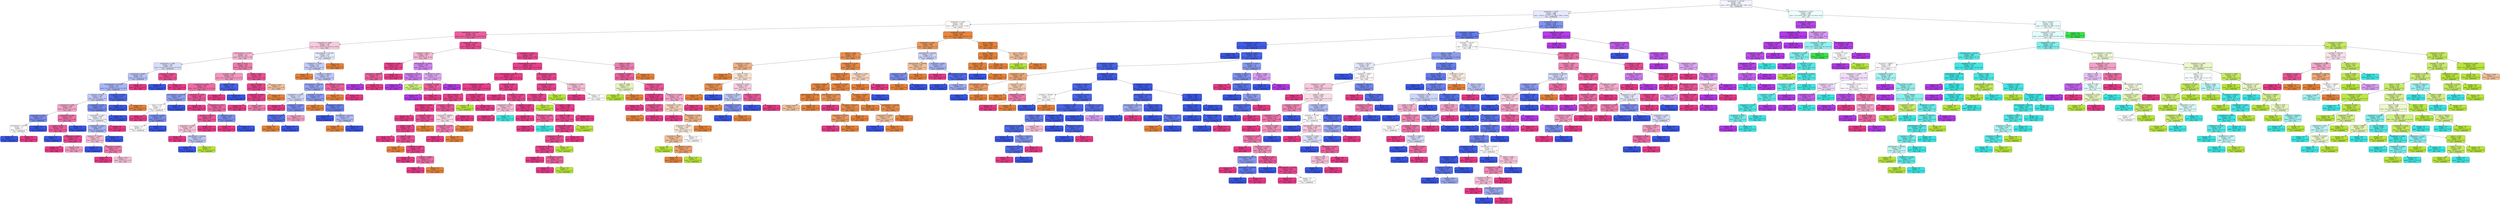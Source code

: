 digraph Tree {
node [shape=box, style="filled, rounded", color="black", fontname="helvetica"] ;
edge [fontname="helvetica"] ;
0 [label="equivdiameter <= 257.067\nentropy = 2.657\nsamples = 4331\nvalue = [1023, 669, 269, 801, 1687, 1004, 1352]\nclass = DERMASON", fillcolor="#f3f5fd"] ;
1 [label="shapefactor1 <= 0.007\nentropy = 1.888\nsamples = 2808\nvalue = [1010.0, 25.0, 0.0, 3.0, 1687.0, 368.0, 1276.0]\nclass = DERMASON", fillcolor="#e5e9fc"] ;
0 -> 1 [labeldistance=2.5, labelangle=45, headlabel="True"] ;
2 [label="compactness <= 0.857\nentropy = 1.418\nsamples = 1342\nvalue = [987, 25, 0, 3, 122, 19, 961]\nclass = SEKER", fillcolor="#fefcfb"] ;
1 -> 2 ;
3 [label="equivdiameter <= 231.905\nentropy = 0.99\nsamples = 736\nvalue = [56.0, 23.0, 0.0, 3.0, 103.0, 19.0, 944.0]\nclass = SIRA", fillcolor="#ea609e"] ;
2 -> 3 ;
4 [label="compactness <= 0.846\nentropy = 1.336\nsamples = 175\nvalue = [20.0, 2.0, 0.0, 0.0, 103.0, 0.0, 149.0]\nclass = SIRA", fillcolor="#f8cade"] ;
3 -> 4 ;
5 [label="majoraxislength <= 275.31\nentropy = 1.13\nsamples = 143\nvalue = [4, 2, 0, 0, 83, 0, 138]\nclass = SIRA", fillcolor="#f5b3d1"] ;
4 -> 5 ;
6 [label="shapefactor4 <= 0.999\nentropy = 1.062\nsamples = 60\nvalue = [1.0, 0.0, 0.0, 0.0, 55.0, 0.0, 44.0]\nclass = DERMASON", fillcolor="#d8defa"] ;
5 -> 6 ;
7 [label="compactness <= 0.845\nentropy = 1.04\nsamples = 55\nvalue = [1, 0, 0, 0, 54, 0, 34]\nclass = DERMASON", fillcolor="#b7c2f6"] ;
6 -> 7 ;
8 [label="minoraxislength <= 191.699\nentropy = 1.022\nsamples = 53\nvalue = [1.0, 0.0, 0.0, 0.0, 54.0, 0.0, 30.0]\nclass = DERMASON", fillcolor="#a9b5f4"] ;
7 -> 8 ;
9 [label="roundness <= 0.917\nentropy = 0.974\nsamples = 45\nvalue = [0, 0, 0, 0, 44, 0, 30]\nclass = DERMASON", fillcolor="#c0c9f7"] ;
8 -> 9 ;
10 [label="shapefactor4 <= 0.995\nentropy = 0.938\nsamples = 23\nvalue = [0, 0, 0, 0, 11, 0, 20]\nclass = SIRA", fillcolor="#f3a6c9"] ;
9 -> 10 ;
11 [label="aspectration <= 1.429\nentropy = 0.811\nsamples = 6\nvalue = [0, 0, 0, 0, 6, 0, 2]\nclass = DERMASON", fillcolor="#7b8eee"] ;
10 -> 11 ;
12 [label="equivdiameter <= 223.19\nentropy = 1.0\nsamples = 3\nvalue = [0, 0, 0, 0, 2, 0, 2]\nclass = DERMASON", fillcolor="#ffffff"] ;
11 -> 12 ;
13 [label="entropy = 0.0\nsamples = 1\nvalue = [0, 0, 0, 0, 2, 0, 0]\nclass = DERMASON", fillcolor="#3956e5"] ;
12 -> 13 ;
14 [label="entropy = 0.0\nsamples = 2\nvalue = [0, 0, 0, 0, 0, 0, 2]\nclass = SIRA", fillcolor="#e53986"] ;
12 -> 14 ;
15 [label="entropy = 0.0\nsamples = 3\nvalue = [0, 0, 0, 0, 4, 0, 0]\nclass = DERMASON", fillcolor="#3956e5"] ;
11 -> 15 ;
16 [label="aspectration <= 1.48\nentropy = 0.755\nsamples = 17\nvalue = [0, 0, 0, 0, 5, 0, 18]\nclass = SIRA", fillcolor="#ec70a8"] ;
10 -> 16 ;
17 [label="extent <= 0.723\nentropy = 0.592\nsamples = 15\nvalue = [0, 0, 0, 0, 3, 0, 18]\nclass = SIRA", fillcolor="#e95a9a"] ;
16 -> 17 ;
18 [label="entropy = 0.0\nsamples = 2\nvalue = [0, 0, 0, 0, 2, 0, 0]\nclass = DERMASON", fillcolor="#3956e5"] ;
17 -> 18 ;
19 [label="shapefactor1 <= 0.007\nentropy = 0.297\nsamples = 13\nvalue = [0, 0, 0, 0, 1, 0, 18]\nclass = SIRA", fillcolor="#e6448d"] ;
17 -> 19 ;
20 [label="entropy = 0.0\nsamples = 11\nvalue = [0, 0, 0, 0, 0, 0, 16]\nclass = SIRA", fillcolor="#e53986"] ;
19 -> 20 ;
21 [label="entropy = 0.918\nsamples = 2\nvalue = [0, 0, 0, 0, 1, 0, 2]\nclass = SIRA", fillcolor="#f29cc2"] ;
19 -> 21 ;
22 [label="entropy = 0.0\nsamples = 2\nvalue = [0, 0, 0, 0, 2, 0, 0]\nclass = DERMASON", fillcolor="#3956e5"] ;
16 -> 22 ;
23 [label="eccentricity <= 0.719\nentropy = 0.782\nsamples = 22\nvalue = [0, 0, 0, 0, 33, 0, 10]\nclass = DERMASON", fillcolor="#7589ed"] ;
9 -> 23 ;
24 [label="aspectration <= 1.435\nentropy = 0.998\nsamples = 11\nvalue = [0, 0, 0, 0, 11, 0, 10]\nclass = DERMASON", fillcolor="#edf0fd"] ;
23 -> 24 ;
25 [label="aspectration <= 1.415\nentropy = 0.937\nsamples = 9\nvalue = [0, 0, 0, 0, 11, 0, 6]\nclass = DERMASON", fillcolor="#a5b2f3"] ;
24 -> 25 ;
26 [label="perimeter <= 718.645\nentropy = 0.971\nsamples = 4\nvalue = [0, 0, 0, 0, 4, 0, 6]\nclass = SIRA", fillcolor="#f6bdd7"] ;
25 -> 26 ;
27 [label="entropy = 0.0\nsamples = 1\nvalue = [0, 0, 0, 0, 2, 0, 0]\nclass = DERMASON", fillcolor="#3956e5"] ;
26 -> 27 ;
28 [label="shapefactor2 <= 0.002\nentropy = 0.811\nsamples = 3\nvalue = [0, 0, 0, 0, 2, 0, 6]\nclass = SIRA", fillcolor="#ee7bae"] ;
26 -> 28 ;
29 [label="entropy = 0.0\nsamples = 1\nvalue = [0, 0, 0, 0, 0, 0, 3]\nclass = SIRA", fillcolor="#e53986"] ;
28 -> 29 ;
30 [label="entropy = 0.971\nsamples = 2\nvalue = [0, 0, 0, 0, 2, 0, 3]\nclass = SIRA", fillcolor="#f6bdd7"] ;
28 -> 30 ;
31 [label="entropy = 0.0\nsamples = 5\nvalue = [0, 0, 0, 0, 7, 0, 0]\nclass = DERMASON", fillcolor="#3956e5"] ;
25 -> 31 ;
32 [label="entropy = 0.0\nsamples = 2\nvalue = [0, 0, 0, 0, 0, 0, 4]\nclass = SIRA", fillcolor="#e53986"] ;
24 -> 32 ;
33 [label="entropy = 0.0\nsamples = 11\nvalue = [0, 0, 0, 0, 22, 0, 0]\nclass = DERMASON", fillcolor="#3956e5"] ;
23 -> 33 ;
34 [label="shapefactor2 <= 0.002\nentropy = 0.439\nsamples = 8\nvalue = [1, 0, 0, 0, 10, 0, 0]\nclass = DERMASON", fillcolor="#4d67e8"] ;
8 -> 34 ;
35 [label="entropy = 0.0\nsamples = 7\nvalue = [0, 0, 0, 0, 10, 0, 0]\nclass = DERMASON", fillcolor="#3956e5"] ;
34 -> 35 ;
36 [label="entropy = 0.0\nsamples = 1\nvalue = [1, 0, 0, 0, 0, 0, 0]\nclass = SEKER", fillcolor="#e58139"] ;
34 -> 36 ;
37 [label="entropy = 0.0\nsamples = 2\nvalue = [0, 0, 0, 0, 0, 0, 4]\nclass = SIRA", fillcolor="#e53986"] ;
7 -> 37 ;
38 [label="perimeter <= 732.974\nentropy = 0.439\nsamples = 5\nvalue = [0, 0, 0, 0, 1, 0, 10]\nclass = SIRA", fillcolor="#e84d92"] ;
6 -> 38 ;
39 [label="entropy = 0.0\nsamples = 1\nvalue = [0, 0, 0, 0, 1, 0, 0]\nclass = DERMASON", fillcolor="#3956e5"] ;
38 -> 39 ;
40 [label="entropy = 0.0\nsamples = 4\nvalue = [0, 0, 0, 0, 0, 0, 10]\nclass = SIRA", fillcolor="#e53986"] ;
38 -> 40 ;
41 [label="extent <= 0.777\nentropy = 1.024\nsamples = 83\nvalue = [3, 2, 0, 0, 28, 0, 94]\nclass = SIRA", fillcolor="#ee7bae"] ;
5 -> 41 ;
42 [label="roundness <= 0.914\nentropy = 1.037\nsamples = 57\nvalue = [0.0, 2.0, 0.0, 0.0, 26.0, 0.0, 57.0]\nclass = SIRA", fillcolor="#f197bf"] ;
41 -> 42 ;
43 [label="compactness <= 0.802\nentropy = 0.864\nsamples = 47\nvalue = [0.0, 2.0, 0.0, 0.0, 13.0, 0.0, 56.0]\nclass = SIRA", fillcolor="#ec6ca5"] ;
42 -> 43 ;
44 [label="minoraxislength <= 185.578\nentropy = 0.881\nsamples = 7\nvalue = [0, 0, 0, 0, 7, 0, 3]\nclass = DERMASON", fillcolor="#8e9ef0"] ;
43 -> 44 ;
45 [label="extent <= 0.707\nentropy = 1.0\nsamples = 5\nvalue = [0, 0, 0, 0, 3, 0, 3]\nclass = DERMASON", fillcolor="#ffffff"] ;
44 -> 45 ;
46 [label="entropy = 0.0\nsamples = 2\nvalue = [0, 0, 0, 0, 0, 0, 2]\nclass = SIRA", fillcolor="#e53986"] ;
45 -> 46 ;
47 [label="eccentricity <= 0.769\nentropy = 0.811\nsamples = 3\nvalue = [0, 0, 0, 0, 3, 0, 1]\nclass = DERMASON", fillcolor="#7b8eee"] ;
45 -> 47 ;
48 [label="entropy = 1.0\nsamples = 2\nvalue = [0, 0, 0, 0, 1, 0, 1]\nclass = DERMASON", fillcolor="#ffffff"] ;
47 -> 48 ;
49 [label="entropy = 0.0\nsamples = 1\nvalue = [0, 0, 0, 0, 2, 0, 0]\nclass = DERMASON", fillcolor="#3956e5"] ;
47 -> 49 ;
50 [label="entropy = 0.0\nsamples = 2\nvalue = [0, 0, 0, 0, 4, 0, 0]\nclass = DERMASON", fillcolor="#3956e5"] ;
44 -> 50 ;
51 [label="aspectration <= 1.479\nentropy = 0.667\nsamples = 40\nvalue = [0, 2, 0, 0, 6, 0, 53]\nclass = SIRA", fillcolor="#e95698"] ;
43 -> 51 ;
52 [label="entropy = 0.0\nsamples = 12\nvalue = [0, 0, 0, 0, 0, 0, 19]\nclass = SIRA", fillcolor="#e53986"] ;
51 -> 52 ;
53 [label="shapefactor3 <= 0.67\nentropy = 0.857\nsamples = 28\nvalue = [0, 2, 0, 0, 6, 0, 34]\nclass = SIRA", fillcolor="#eb65a1"] ;
51 -> 53 ;
54 [label="perimeter <= 760.734\nentropy = 0.69\nsamples = 25\nvalue = [0, 2, 0, 0, 3, 0, 33]\nclass = SIRA", fillcolor="#e95597"] ;
53 -> 54 ;
55 [label="aspectration <= 1.499\nentropy = 1.485\nsamples = 8\nvalue = [0, 2, 0, 0, 3, 0, 5]\nclass = SIRA", fillcolor="#f8c6dc"] ;
54 -> 55 ;
56 [label="entropy = 0.0\nsamples = 4\nvalue = [0, 0, 0, 0, 0, 0, 5]\nclass = SIRA", fillcolor="#e53986"] ;
55 -> 56 ;
57 [label="equivdiameter <= 229.763\nentropy = 0.971\nsamples = 4\nvalue = [0, 2, 0, 0, 3, 0, 0]\nclass = DERMASON", fillcolor="#bdc7f6"] ;
55 -> 57 ;
58 [label="entropy = 0.0\nsamples = 3\nvalue = [0, 0, 0, 0, 3, 0, 0]\nclass = DERMASON", fillcolor="#3956e5"] ;
57 -> 58 ;
59 [label="entropy = 0.0\nsamples = 1\nvalue = [0, 2, 0, 0, 0, 0, 0]\nclass = BARBUNYA", fillcolor="#b7e539"] ;
57 -> 59 ;
60 [label="entropy = 0.0\nsamples = 17\nvalue = [0, 0, 0, 0, 0, 0, 28]\nclass = SIRA", fillcolor="#e53986"] ;
54 -> 60 ;
61 [label="roundness <= 0.9\nentropy = 0.811\nsamples = 3\nvalue = [0, 0, 0, 0, 3, 0, 1]\nclass = DERMASON", fillcolor="#7b8eee"] ;
53 -> 61 ;
62 [label="entropy = 0.0\nsamples = 1\nvalue = [0, 0, 0, 0, 0, 0, 1]\nclass = SIRA", fillcolor="#e53986"] ;
61 -> 62 ;
63 [label="entropy = 0.0\nsamples = 2\nvalue = [0, 0, 0, 0, 3, 0, 0]\nclass = DERMASON", fillcolor="#3956e5"] ;
61 -> 63 ;
64 [label="solidity <= 0.989\nentropy = 0.371\nsamples = 10\nvalue = [0, 0, 0, 0, 13, 0, 1]\nclass = DERMASON", fillcolor="#4863e7"] ;
42 -> 64 ;
65 [label="entropy = 0.0\nsamples = 1\nvalue = [0, 0, 0, 0, 0, 0, 1]\nclass = SIRA", fillcolor="#e53986"] ;
64 -> 65 ;
66 [label="entropy = 0.0\nsamples = 9\nvalue = [0, 0, 0, 0, 13, 0, 0]\nclass = DERMASON", fillcolor="#3956e5"] ;
64 -> 66 ;
67 [label="solidity <= 0.992\nentropy = 0.642\nsamples = 26\nvalue = [3, 0, 0, 0, 2, 0, 37]\nclass = SIRA", fillcolor="#e85296"] ;
41 -> 67 ;
68 [label="area <= 42183.0\nentropy = 0.343\nsamples = 24\nvalue = [1, 0, 0, 0, 1, 0, 37]\nclass = SIRA", fillcolor="#e6438c"] ;
67 -> 68 ;
69 [label="shapefactor3 <= 0.688\nentropy = 0.176\nsamples = 23\nvalue = [0, 0, 0, 0, 1, 0, 37]\nclass = SIRA", fillcolor="#e63e89"] ;
68 -> 69 ;
70 [label="entropy = 0.0\nsamples = 21\nvalue = [0, 0, 0, 0, 0, 0, 34]\nclass = SIRA", fillcolor="#e53986"] ;
69 -> 70 ;
71 [label="entropy = 0.811\nsamples = 2\nvalue = [0, 0, 0, 0, 1, 0, 3]\nclass = SIRA", fillcolor="#ee7bae"] ;
69 -> 71 ;
72 [label="entropy = 0.0\nsamples = 1\nvalue = [1, 0, 0, 0, 0, 0, 0]\nclass = SEKER", fillcolor="#e58139"] ;
68 -> 72 ;
73 [label="entropy = 0.918\nsamples = 2\nvalue = [2, 0, 0, 0, 1, 0, 0]\nclass = SEKER", fillcolor="#f2c09c"] ;
67 -> 73 ;
74 [label="majoraxislength <= 270.149\nentropy = 1.544\nsamples = 32\nvalue = [16, 0, 0, 0, 20, 0, 11]\nclass = DERMASON", fillcolor="#e5e9fc"] ;
4 -> 74 ;
75 [label="shapefactor1 <= 0.006\nentropy = 1.511\nsamples = 28\nvalue = [10, 0, 0, 0, 20, 0, 11]\nclass = DERMASON", fillcolor="#c4ccf7"] ;
74 -> 75 ;
76 [label="entropy = 0.0\nsamples = 3\nvalue = [3, 0, 0, 0, 0, 0, 0]\nclass = SEKER", fillcolor="#e58139"] ;
75 -> 76 ;
77 [label="perimeter <= 748.035\nentropy = 1.455\nsamples = 25\nvalue = [7, 0, 0, 0, 20, 0, 11]\nclass = DERMASON", fillcolor="#bdc7f6"] ;
75 -> 77 ;
78 [label="minoraxislength <= 188.558\nentropy = 1.329\nsamples = 22\nvalue = [6, 0, 0, 0, 20, 0, 6]\nclass = DERMASON", fillcolor="#94a4f1"] ;
77 -> 78 ;
79 [label="shapefactor1 <= 0.007\nentropy = 1.273\nsamples = 11\nvalue = [1, 0, 0, 0, 8, 0, 6]\nclass = DERMASON", fillcolor="#d3d9f9"] ;
78 -> 79 ;
80 [label="entropy = 0.0\nsamples = 3\nvalue = [0, 0, 0, 0, 0, 0, 4]\nclass = SIRA", fillcolor="#e53986"] ;
79 -> 80 ;
81 [label="shapefactor1 <= 0.007\nentropy = 1.096\nsamples = 8\nvalue = [1, 0, 0, 0, 8, 0, 2]\nclass = DERMASON", fillcolor="#7b8eee"] ;
79 -> 81 ;
82 [label="shapefactor4 <= 0.997\nentropy = 0.544\nsamples = 6\nvalue = [1, 0, 0, 0, 7, 0, 0]\nclass = DERMASON", fillcolor="#556ee9"] ;
81 -> 82 ;
83 [label="entropy = 0.0\nsamples = 1\nvalue = [1, 0, 0, 0, 0, 0, 0]\nclass = SEKER", fillcolor="#e58139"] ;
82 -> 83 ;
84 [label="entropy = 0.0\nsamples = 5\nvalue = [0, 0, 0, 0, 7, 0, 0]\nclass = DERMASON", fillcolor="#3956e5"] ;
82 -> 84 ;
85 [label="entropy = 0.918\nsamples = 2\nvalue = [0, 0, 0, 0, 1, 0, 2]\nclass = SIRA", fillcolor="#f29cc2"] ;
81 -> 85 ;
86 [label="perimeter <= 721.328\nentropy = 0.874\nsamples = 11\nvalue = [5, 0, 0, 0, 12, 0, 0]\nclass = DERMASON", fillcolor="#8b9cf0"] ;
78 -> 86 ;
87 [label="entropy = 0.0\nsamples = 1\nvalue = [2, 0, 0, 0, 0, 0, 0]\nclass = SEKER", fillcolor="#e58139"] ;
86 -> 87 ;
88 [label="convexarea <= 40187.5\nentropy = 0.722\nsamples = 10\nvalue = [3, 0, 0, 0, 12, 0, 0]\nclass = DERMASON", fillcolor="#6a80ec"] ;
86 -> 88 ;
89 [label="entropy = 0.0\nsamples = 5\nvalue = [0, 0, 0, 0, 7, 0, 0]\nclass = DERMASON", fillcolor="#3956e5"] ;
88 -> 89 ;
90 [label="equivdiameter <= 227.541\nentropy = 0.954\nsamples = 5\nvalue = [3, 0, 0, 0, 5, 0, 0]\nclass = DERMASON", fillcolor="#b0bbf5"] ;
88 -> 90 ;
91 [label="entropy = 0.0\nsamples = 3\nvalue = [3, 0, 0, 0, 0, 0, 0]\nclass = SEKER", fillcolor="#e58139"] ;
90 -> 91 ;
92 [label="entropy = 0.0\nsamples = 2\nvalue = [0, 0, 0, 0, 5, 0, 0]\nclass = DERMASON", fillcolor="#3956e5"] ;
90 -> 92 ;
93 [label="minoraxislength <= 193.931\nentropy = 0.65\nsamples = 3\nvalue = [1, 0, 0, 0, 0, 0, 5]\nclass = SIRA", fillcolor="#ea619e"] ;
77 -> 93 ;
94 [label="entropy = 0.0\nsamples = 1\nvalue = [1, 0, 0, 0, 0, 0, 0]\nclass = SEKER", fillcolor="#e58139"] ;
93 -> 94 ;
95 [label="entropy = 0.0\nsamples = 2\nvalue = [0, 0, 0, 0, 0, 0, 5]\nclass = SIRA", fillcolor="#e53986"] ;
93 -> 95 ;
96 [label="entropy = 0.0\nsamples = 4\nvalue = [6, 0, 0, 0, 0, 0, 0]\nclass = SEKER", fillcolor="#e58139"] ;
74 -> 96 ;
97 [label="shapefactor3 <= 0.582\nentropy = 0.591\nsamples = 561\nvalue = [36, 21, 0, 3, 0, 19, 795]\nclass = SIRA", fillcolor="#e74c91"] ;
3 -> 97 ;
98 [label="perimeter <= 861.6\nentropy = 1.209\nsamples = 37\nvalue = [0, 3, 0, 0, 0, 19, 32]\nclass = SIRA", fillcolor="#f5b5d2"] ;
97 -> 98 ;
99 [label="shapefactor2 <= 0.001\nentropy = 0.222\nsamples = 20\nvalue = [0, 0, 0, 0, 0, 1, 27]\nclass = SIRA", fillcolor="#e6408a"] ;
98 -> 99 ;
100 [label="convexarea <= 49008.5\nentropy = 0.65\nsamples = 4\nvalue = [0, 0, 0, 0, 0, 1, 5]\nclass = SIRA", fillcolor="#ea619e"] ;
99 -> 100 ;
101 [label="entropy = 0.0\nsamples = 1\nvalue = [0, 0, 0, 0, 0, 1, 0]\nclass = HOROZ", fillcolor="#b139e5"] ;
100 -> 101 ;
102 [label="entropy = 0.0\nsamples = 3\nvalue = [0, 0, 0, 0, 0, 0, 5]\nclass = SIRA", fillcolor="#e53986"] ;
100 -> 102 ;
103 [label="entropy = 0.0\nsamples = 16\nvalue = [0, 0, 0, 0, 0, 0, 22]\nclass = SIRA", fillcolor="#e53986"] ;
99 -> 103 ;
104 [label="majoraxislength <= 336.51\nentropy = 1.184\nsamples = 17\nvalue = [0, 3, 0, 0, 0, 18, 5]\nclass = HOROZ", fillcolor="#cf84ef"] ;
98 -> 104 ;
105 [label="aspectration <= 1.729\nentropy = 0.811\nsamples = 6\nvalue = [0, 3, 0, 0, 0, 9, 0]\nclass = HOROZ", fillcolor="#cb7bee"] ;
104 -> 105 ;
106 [label="entropy = 0.0\nsamples = 4\nvalue = [0, 0, 0, 0, 0, 8, 0]\nclass = HOROZ", fillcolor="#b139e5"] ;
105 -> 106 ;
107 [label="entropy = 0.811\nsamples = 2\nvalue = [0, 3, 0, 0, 0, 1, 0]\nclass = BARBUNYA", fillcolor="#cfee7b"] ;
105 -> 107 ;
108 [label="aspectration <= 1.812\nentropy = 0.94\nsamples = 11\nvalue = [0, 0, 0, 0, 0, 9, 5]\nclass = HOROZ", fillcolor="#dca7f3"] ;
104 -> 108 ;
109 [label="roundness <= 0.808\nentropy = 0.65\nsamples = 6\nvalue = [0, 0, 0, 0, 0, 1, 5]\nclass = SIRA", fillcolor="#ea619e"] ;
108 -> 109 ;
110 [label="entropy = 0.0\nsamples = 1\nvalue = [0, 0, 0, 0, 0, 1, 0]\nclass = HOROZ", fillcolor="#b139e5"] ;
109 -> 110 ;
111 [label="entropy = 0.0\nsamples = 5\nvalue = [0, 0, 0, 0, 0, 0, 5]\nclass = SIRA", fillcolor="#e53986"] ;
109 -> 111 ;
112 [label="entropy = 0.0\nsamples = 5\nvalue = [0, 0, 0, 0, 0, 8, 0]\nclass = HOROZ", fillcolor="#b139e5"] ;
108 -> 112 ;
113 [label="shapefactor3 <= 0.679\nentropy = 0.445\nsamples = 524\nvalue = [36, 18, 0, 3, 0, 0, 763]\nclass = SIRA", fillcolor="#e7478f"] ;
97 -> 113 ;
114 [label="minoraxislength <= 198.237\nentropy = 0.28\nsamples = 450\nvalue = [11.0, 12.0, 0.0, 3.0, 0.0, 0.0, 676.0]\nclass = SIRA", fillcolor="#e6408b"] ;
113 -> 114 ;
115 [label="minoraxislength <= 196.272\nentropy = 0.214\nsamples = 351\nvalue = [10.0, 2.0, 0.0, 3.0, 0.0, 0.0, 535.0]\nclass = SIRA", fillcolor="#e63e89"] ;
114 -> 115 ;
116 [label="shapefactor1 <= 0.007\nentropy = 0.187\nsamples = 305\nvalue = [10.0, 2.0, 0.0, 0.0, 0.0, 0.0, 462.0]\nclass = SIRA", fillcolor="#e63e89"] ;
115 -> 116 ;
117 [label="area <= 48211.0\nentropy = 0.215\nsamples = 191\nvalue = [10, 0, 0, 0, 0, 0, 282]\nclass = SIRA", fillcolor="#e6408a"] ;
116 -> 117 ;
118 [label="shapefactor4 <= 0.998\nentropy = 0.14\nsamples = 164\nvalue = [5, 0, 0, 0, 0, 0, 249]\nclass = SIRA", fillcolor="#e63d88"] ;
117 -> 118 ;
119 [label="entropy = 0.0\nsamples = 136\nvalue = [0, 0, 0, 0, 0, 0, 208]\nclass = SIRA", fillcolor="#e53986"] ;
118 -> 119 ;
120 [label="roundness <= 0.92\nentropy = 0.496\nsamples = 28\nvalue = [5, 0, 0, 0, 0, 0, 41]\nclass = SIRA", fillcolor="#e85195"] ;
118 -> 120 ;
121 [label="solidity <= 0.99\nentropy = 0.271\nsamples = 26\nvalue = [2, 0, 0, 0, 0, 0, 41]\nclass = SIRA", fillcolor="#e6438c"] ;
120 -> 121 ;
122 [label="entropy = 0.0\nsamples = 14\nvalue = [0, 0, 0, 0, 0, 0, 22]\nclass = SIRA", fillcolor="#e53986"] ;
121 -> 122 ;
123 [label="solidity <= 0.99\nentropy = 0.454\nsamples = 12\nvalue = [2, 0, 0, 0, 0, 0, 19]\nclass = SIRA", fillcolor="#e84e93"] ;
121 -> 123 ;
124 [label="entropy = 0.0\nsamples = 1\nvalue = [1, 0, 0, 0, 0, 0, 0]\nclass = SEKER", fillcolor="#e58139"] ;
123 -> 124 ;
125 [label="eccentricity <= 0.783\nentropy = 0.286\nsamples = 11\nvalue = [1, 0, 0, 0, 0, 0, 19]\nclass = SIRA", fillcolor="#e6438c"] ;
123 -> 125 ;
126 [label="entropy = 0.0\nsamples = 8\nvalue = [0, 0, 0, 0, 0, 0, 15]\nclass = SIRA", fillcolor="#e53986"] ;
125 -> 126 ;
127 [label="roundness <= 0.886\nentropy = 0.722\nsamples = 3\nvalue = [1, 0, 0, 0, 0, 0, 4]\nclass = SIRA", fillcolor="#ec6aa4"] ;
125 -> 127 ;
128 [label="entropy = 0.0\nsamples = 2\nvalue = [0, 0, 0, 0, 0, 0, 4]\nclass = SIRA", fillcolor="#e53986"] ;
127 -> 128 ;
129 [label="entropy = 0.0\nsamples = 1\nvalue = [1, 0, 0, 0, 0, 0, 0]\nclass = SEKER", fillcolor="#e58139"] ;
127 -> 129 ;
130 [label="entropy = 0.0\nsamples = 2\nvalue = [3, 0, 0, 0, 0, 0, 0]\nclass = SEKER", fillcolor="#e58139"] ;
120 -> 130 ;
131 [label="convexarea <= 49277.5\nentropy = 0.562\nsamples = 27\nvalue = [5, 0, 0, 0, 0, 0, 33]\nclass = SIRA", fillcolor="#e95798"] ;
117 -> 131 ;
132 [label="convexarea <= 49108.5\nentropy = 0.994\nsamples = 7\nvalue = [5, 0, 0, 0, 0, 0, 6]\nclass = SIRA", fillcolor="#fbdeeb"] ;
131 -> 132 ;
133 [label="compactness <= 0.786\nentropy = 0.811\nsamples = 6\nvalue = [2, 0, 0, 0, 0, 0, 6]\nclass = SIRA", fillcolor="#ee7bae"] ;
132 -> 133 ;
134 [label="entropy = 0.0\nsamples = 5\nvalue = [0, 0, 0, 0, 0, 0, 6]\nclass = SIRA", fillcolor="#e53986"] ;
133 -> 134 ;
135 [label="entropy = 0.0\nsamples = 1\nvalue = [2, 0, 0, 0, 0, 0, 0]\nclass = SEKER", fillcolor="#e58139"] ;
133 -> 135 ;
136 [label="entropy = 0.0\nsamples = 1\nvalue = [3, 0, 0, 0, 0, 0, 0]\nclass = SEKER", fillcolor="#e58139"] ;
132 -> 136 ;
137 [label="entropy = 0.0\nsamples = 20\nvalue = [0, 0, 0, 0, 0, 0, 27]\nclass = SIRA", fillcolor="#e53986"] ;
131 -> 137 ;
138 [label="roundness <= 0.792\nentropy = 0.087\nsamples = 114\nvalue = [0, 2, 0, 0, 0, 0, 180]\nclass = SIRA", fillcolor="#e53b87"] ;
116 -> 138 ;
139 [label="entropy = 0.0\nsamples = 1\nvalue = [0, 2, 0, 0, 0, 0, 0]\nclass = BARBUNYA", fillcolor="#b7e539"] ;
138 -> 139 ;
140 [label="entropy = 0.0\nsamples = 113\nvalue = [0, 0, 0, 0, 0, 0, 180]\nclass = SIRA", fillcolor="#e53986"] ;
138 -> 140 ;
141 [label="roundness <= 0.893\nentropy = 0.24\nsamples = 46\nvalue = [0, 0, 0, 3, 0, 0, 73]\nclass = SIRA", fillcolor="#e6418b"] ;
115 -> 141 ;
142 [label="entropy = 0.0\nsamples = 21\nvalue = [0, 0, 0, 0, 0, 0, 33]\nclass = SIRA", fillcolor="#e53986"] ;
141 -> 142 ;
143 [label="shapefactor2 <= 0.002\nentropy = 0.365\nsamples = 25\nvalue = [0, 0, 0, 3, 0, 0, 40]\nclass = SIRA", fillcolor="#e7488f"] ;
141 -> 143 ;
144 [label="shapefactor2 <= 0.002\nentropy = 0.971\nsamples = 4\nvalue = [0, 0, 0, 2, 0, 0, 3]\nclass = SIRA", fillcolor="#f6bdd7"] ;
143 -> 144 ;
145 [label="entropy = 0.0\nsamples = 3\nvalue = [0, 0, 0, 0, 0, 0, 3]\nclass = SIRA", fillcolor="#e53986"] ;
144 -> 145 ;
146 [label="entropy = 0.0\nsamples = 1\nvalue = [0, 0, 0, 2, 0, 0, 0]\nclass = CALI", fillcolor="#39e5e2"] ;
144 -> 146 ;
147 [label="roundness <= 0.907\nentropy = 0.176\nsamples = 21\nvalue = [0, 0, 0, 1, 0, 0, 37]\nclass = SIRA", fillcolor="#e63e89"] ;
143 -> 147 ;
148 [label="entropy = 0.0\nsamples = 17\nvalue = [0, 0, 0, 0, 0, 0, 32]\nclass = SIRA", fillcolor="#e53986"] ;
147 -> 148 ;
149 [label="shapefactor4 <= 0.998\nentropy = 0.65\nsamples = 4\nvalue = [0, 0, 0, 1, 0, 0, 5]\nclass = SIRA", fillcolor="#ea619e"] ;
147 -> 149 ;
150 [label="entropy = 0.0\nsamples = 3\nvalue = [0, 0, 0, 0, 0, 0, 5]\nclass = SIRA", fillcolor="#e53986"] ;
149 -> 150 ;
151 [label="entropy = 0.0\nsamples = 1\nvalue = [0, 0, 0, 1, 0, 0, 0]\nclass = CALI", fillcolor="#39e5e2"] ;
149 -> 151 ;
152 [label="majoraxislength <= 325.492\nentropy = 0.407\nsamples = 99\nvalue = [1, 10, 0, 0, 0, 0, 141]\nclass = SIRA", fillcolor="#e7488f"] ;
114 -> 152 ;
153 [label="convexarea <= 52530.0\nentropy = 0.331\nsamples = 95\nvalue = [0, 9, 0, 0, 0, 0, 139]\nclass = SIRA", fillcolor="#e7468e"] ;
152 -> 153 ;
154 [label="roundness <= 0.838\nentropy = 0.305\nsamples = 94\nvalue = [0, 8, 0, 0, 0, 0, 139]\nclass = SIRA", fillcolor="#e6448d"] ;
153 -> 154 ;
155 [label="entropy = 0.0\nsamples = 5\nvalue = [0, 5, 0, 0, 0, 0, 0]\nclass = BARBUNYA", fillcolor="#b7e539"] ;
154 -> 155 ;
156 [label="solidity <= 0.988\nentropy = 0.148\nsamples = 89\nvalue = [0, 3, 0, 0, 0, 0, 139]\nclass = SIRA", fillcolor="#e63d89"] ;
154 -> 156 ;
157 [label="solidity <= 0.988\nentropy = 0.337\nsamples = 32\nvalue = [0, 3, 0, 0, 0, 0, 45]\nclass = SIRA", fillcolor="#e7468e"] ;
156 -> 157 ;
158 [label="aspectration <= 1.532\nentropy = 0.254\nsamples = 31\nvalue = [0, 2, 0, 0, 0, 0, 45]\nclass = SIRA", fillcolor="#e6428b"] ;
157 -> 158 ;
159 [label="eccentricity <= 0.756\nentropy = 0.426\nsamples = 15\nvalue = [0, 2, 0, 0, 0, 0, 21]\nclass = SIRA", fillcolor="#e74c92"] ;
158 -> 159 ;
160 [label="shapefactor2 <= 0.002\nentropy = 0.267\nsamples = 14\nvalue = [0, 1, 0, 0, 0, 0, 21]\nclass = SIRA", fillcolor="#e6428c"] ;
159 -> 160 ;
161 [label="entropy = 0.0\nsamples = 8\nvalue = [0, 0, 0, 0, 0, 0, 16]\nclass = SIRA", fillcolor="#e53986"] ;
160 -> 161 ;
162 [label="aspectration <= 1.496\nentropy = 0.65\nsamples = 6\nvalue = [0, 1, 0, 0, 0, 0, 5]\nclass = SIRA", fillcolor="#ea619e"] ;
160 -> 162 ;
163 [label="entropy = 0.0\nsamples = 5\nvalue = [0, 0, 0, 0, 0, 0, 5]\nclass = SIRA", fillcolor="#e53986"] ;
162 -> 163 ;
164 [label="entropy = 0.0\nsamples = 1\nvalue = [0, 1, 0, 0, 0, 0, 0]\nclass = BARBUNYA", fillcolor="#b7e539"] ;
162 -> 164 ;
165 [label="entropy = 0.0\nsamples = 1\nvalue = [0, 1, 0, 0, 0, 0, 0]\nclass = BARBUNYA", fillcolor="#b7e539"] ;
159 -> 165 ;
166 [label="entropy = 0.0\nsamples = 16\nvalue = [0, 0, 0, 0, 0, 0, 24]\nclass = SIRA", fillcolor="#e53986"] ;
158 -> 166 ;
167 [label="entropy = 0.0\nsamples = 1\nvalue = [0, 1, 0, 0, 0, 0, 0]\nclass = BARBUNYA", fillcolor="#b7e539"] ;
157 -> 167 ;
168 [label="entropy = 0.0\nsamples = 57\nvalue = [0, 0, 0, 0, 0, 0, 94]\nclass = SIRA", fillcolor="#e53986"] ;
156 -> 168 ;
169 [label="entropy = 0.0\nsamples = 1\nvalue = [0, 1, 0, 0, 0, 0, 0]\nclass = BARBUNYA", fillcolor="#b7e539"] ;
153 -> 169 ;
170 [label="shapefactor2 <= 0.001\nentropy = 1.5\nsamples = 4\nvalue = [1, 1, 0, 0, 0, 0, 2]\nclass = SIRA", fillcolor="#f6bdd7"] ;
152 -> 170 ;
171 [label="entropy = 0.0\nsamples = 2\nvalue = [0, 0, 0, 0, 0, 0, 2]\nclass = SIRA", fillcolor="#e53986"] ;
170 -> 171 ;
172 [label="entropy = 1.0\nsamples = 2\nvalue = [1, 1, 0, 0, 0, 0, 0]\nclass = SEKER", fillcolor="#ffffff"] ;
170 -> 172 ;
173 [label="solidity <= 0.991\nentropy = 1.017\nsamples = 74\nvalue = [25, 6, 0, 0, 0, 0, 87]\nclass = SIRA", fillcolor="#ee7bae"] ;
113 -> 173 ;
174 [label="roundness <= 0.856\nentropy = 0.818\nsamples = 65\nvalue = [12, 6, 0, 0, 0, 0, 87]\nclass = SIRA", fillcolor="#ea5f9d"] ;
173 -> 174 ;
175 [label="solidity <= 0.984\nentropy = 0.971\nsamples = 5\nvalue = [2, 3, 0, 0, 0, 0, 0]\nclass = BARBUNYA", fillcolor="#e7f6bd"] ;
174 -> 175 ;
176 [label="entropy = 0.0\nsamples = 3\nvalue = [0, 3, 0, 0, 0, 0, 0]\nclass = BARBUNYA", fillcolor="#b7e539"] ;
175 -> 176 ;
177 [label="entropy = 0.0\nsamples = 2\nvalue = [2, 0, 0, 0, 0, 0, 0]\nclass = SEKER", fillcolor="#e58139"] ;
175 -> 177 ;
178 [label="shapefactor3 <= 0.705\nentropy = 0.659\nsamples = 60\nvalue = [10, 3, 0, 0, 0, 0, 87]\nclass = SIRA", fillcolor="#e95697"] ;
174 -> 178 ;
179 [label="eccentricity <= 0.73\nentropy = 0.109\nsamples = 41\nvalue = [1, 0, 0, 0, 0, 0, 68]\nclass = SIRA", fillcolor="#e53c88"] ;
178 -> 179 ;
180 [label="entropy = 0.0\nsamples = 34\nvalue = [0, 0, 0, 0, 0, 0, 60]\nclass = SIRA", fillcolor="#e53986"] ;
179 -> 180 ;
181 [label="eccentricity <= 0.73\nentropy = 0.503\nsamples = 7\nvalue = [1, 0, 0, 0, 0, 0, 8]\nclass = SIRA", fillcolor="#e85295"] ;
179 -> 181 ;
182 [label="entropy = 0.0\nsamples = 1\nvalue = [1, 0, 0, 0, 0, 0, 0]\nclass = SEKER", fillcolor="#e58139"] ;
181 -> 182 ;
183 [label="entropy = 0.0\nsamples = 6\nvalue = [0, 0, 0, 0, 0, 0, 8]\nclass = SIRA", fillcolor="#e53986"] ;
181 -> 183 ;
184 [label="shapefactor1 <= 0.006\nentropy = 1.277\nsamples = 19\nvalue = [9, 3, 0, 0, 0, 0, 19]\nclass = SIRA", fillcolor="#f3a5c8"] ;
178 -> 184 ;
185 [label="aspectration <= 1.361\nentropy = 1.447\nsamples = 13\nvalue = [9, 3, 0, 0, 0, 0, 5]\nclass = SEKER", fillcolor="#f6d5bd"] ;
184 -> 185 ;
186 [label="entropy = 0.0\nsamples = 2\nvalue = [0, 0, 0, 0, 0, 0, 4]\nclass = SIRA", fillcolor="#e53986"] ;
185 -> 186 ;
187 [label="shapefactor2 <= 0.002\nentropy = 1.14\nsamples = 11\nvalue = [9, 3, 0, 0, 0, 0, 1]\nclass = SEKER", fillcolor="#efb388"] ;
185 -> 187 ;
188 [label="shapefactor1 <= 0.006\nentropy = 1.406\nsamples = 8\nvalue = [4, 3, 0, 0, 0, 0, 1]\nclass = SEKER", fillcolor="#fae6d7"] ;
187 -> 188 ;
189 [label="eccentricity <= 0.696\nentropy = 0.918\nsamples = 6\nvalue = [4, 2, 0, 0, 0, 0, 0]\nclass = SEKER", fillcolor="#f2c09c"] ;
188 -> 189 ;
190 [label="entropy = 0.0\nsamples = 1\nvalue = [0, 1, 0, 0, 0, 0, 0]\nclass = BARBUNYA", fillcolor="#b7e539"] ;
189 -> 190 ;
191 [label="equivdiameter <= 255.4\nentropy = 0.722\nsamples = 5\nvalue = [4, 1, 0, 0, 0, 0, 0]\nclass = SEKER", fillcolor="#eca06a"] ;
189 -> 191 ;
192 [label="entropy = 0.0\nsamples = 4\nvalue = [4, 0, 0, 0, 0, 0, 0]\nclass = SEKER", fillcolor="#e58139"] ;
191 -> 192 ;
193 [label="entropy = 0.0\nsamples = 1\nvalue = [0, 1, 0, 0, 0, 0, 0]\nclass = BARBUNYA", fillcolor="#b7e539"] ;
191 -> 193 ;
194 [label="entropy = 1.0\nsamples = 2\nvalue = [0, 1, 0, 0, 0, 0, 1]\nclass = BARBUNYA", fillcolor="#ffffff"] ;
188 -> 194 ;
195 [label="entropy = 0.0\nsamples = 3\nvalue = [5, 0, 0, 0, 0, 0, 0]\nclass = SEKER", fillcolor="#e58139"] ;
187 -> 195 ;
196 [label="entropy = 0.0\nsamples = 6\nvalue = [0, 0, 0, 0, 0, 0, 14]\nclass = SIRA", fillcolor="#e53986"] ;
184 -> 196 ;
197 [label="entropy = 0.0\nsamples = 9\nvalue = [13, 0, 0, 0, 0, 0, 0]\nclass = SEKER", fillcolor="#e58139"] ;
173 -> 197 ;
198 [label="compactness <= 0.882\nentropy = 0.287\nsamples = 606\nvalue = [931.0, 2.0, 0.0, 0.0, 19.0, 0.0, 17.0]\nclass = SEKER", fillcolor="#e68641"] ;
2 -> 198 ;
199 [label="shapefactor1 <= 0.007\nentropy = 0.806\nsamples = 138\nvalue = [179, 0, 0, 0, 18, 0, 17]\nclass = SEKER", fillcolor="#ea985c"] ;
198 -> 199 ;
200 [label="solidity <= 0.989\nentropy = 0.579\nsamples = 123\nvalue = [172, 0, 0, 0, 7, 0, 13]\nclass = SEKER", fillcolor="#e88f4f"] ;
199 -> 200 ;
201 [label="eccentricity <= 0.647\nentropy = 1.23\nsamples = 21\nvalue = [23, 0, 0, 0, 5, 0, 6]\nclass = SEKER", fillcolor="#efb287"] ;
200 -> 201 ;
202 [label="entropy = 0.0\nsamples = 7\nvalue = [14, 0, 0, 0, 0, 0, 0]\nclass = SEKER", fillcolor="#e58139"] ;
201 -> 202 ;
203 [label="extent <= 0.751\nentropy = 1.539\nsamples = 14\nvalue = [9, 0, 0, 0, 5, 0, 6]\nclass = SEKER", fillcolor="#f9e4d5"] ;
201 -> 203 ;
204 [label="shapefactor1 <= 0.007\nentropy = 0.544\nsamples = 6\nvalue = [7, 0, 0, 0, 1, 0, 0]\nclass = SEKER", fillcolor="#e99355"] ;
203 -> 204 ;
205 [label="entropy = 0.0\nsamples = 5\nvalue = [7, 0, 0, 0, 0, 0, 0]\nclass = SEKER", fillcolor="#e58139"] ;
204 -> 205 ;
206 [label="entropy = 0.0\nsamples = 1\nvalue = [0, 0, 0, 0, 1, 0, 0]\nclass = DERMASON", fillcolor="#3956e5"] ;
204 -> 206 ;
207 [label="roundness <= 0.914\nentropy = 1.459\nsamples = 8\nvalue = [2, 0, 0, 0, 4, 0, 6]\nclass = SIRA", fillcolor="#f8cee1"] ;
203 -> 207 ;
208 [label="eccentricity <= 0.668\nentropy = 0.971\nsamples = 4\nvalue = [2, 0, 0, 0, 3, 0, 0]\nclass = DERMASON", fillcolor="#bdc7f6"] ;
207 -> 208 ;
209 [label="entropy = 0.0\nsamples = 1\nvalue = [1, 0, 0, 0, 0, 0, 0]\nclass = SEKER", fillcolor="#e58139"] ;
208 -> 209 ;
210 [label="aspectration <= 1.354\nentropy = 0.811\nsamples = 3\nvalue = [1, 0, 0, 0, 3, 0, 0]\nclass = DERMASON", fillcolor="#7b8eee"] ;
208 -> 210 ;
211 [label="entropy = 0.0\nsamples = 2\nvalue = [0, 0, 0, 0, 3, 0, 0]\nclass = DERMASON", fillcolor="#3956e5"] ;
210 -> 211 ;
212 [label="entropy = 0.0\nsamples = 1\nvalue = [1, 0, 0, 0, 0, 0, 0]\nclass = SEKER", fillcolor="#e58139"] ;
210 -> 212 ;
213 [label="perimeter <= 731.659\nentropy = 0.592\nsamples = 4\nvalue = [0, 0, 0, 0, 1, 0, 6]\nclass = SIRA", fillcolor="#e95a9a"] ;
207 -> 213 ;
214 [label="entropy = 0.0\nsamples = 1\nvalue = [0, 0, 0, 0, 1, 0, 0]\nclass = DERMASON", fillcolor="#3956e5"] ;
213 -> 214 ;
215 [label="entropy = 0.0\nsamples = 3\nvalue = [0, 0, 0, 0, 0, 0, 6]\nclass = SIRA", fillcolor="#e53986"] ;
213 -> 215 ;
216 [label="shapefactor3 <= 0.775\nentropy = 0.359\nsamples = 102\nvalue = [149, 0, 0, 0, 2, 0, 7]\nclass = SEKER", fillcolor="#e78945"] ;
200 -> 216 ;
217 [label="shapefactor2 <= 0.002\nentropy = 0.246\nsamples = 97\nvalue = [143, 0, 0, 0, 2, 0, 3]\nclass = SEKER", fillcolor="#e68540"] ;
216 -> 217 ;
218 [label="perimeter <= 805.64\nentropy = 0.206\nsamples = 60\nvalue = [90, 0, 0, 0, 0, 0, 3]\nclass = SEKER", fillcolor="#e68540"] ;
217 -> 218 ;
219 [label="majoraxislength <= 259.183\nentropy = 0.1\nsamples = 50\nvalue = [76, 0, 0, 0, 0, 0, 1]\nclass = SEKER", fillcolor="#e5833c"] ;
218 -> 219 ;
220 [label="entropy = 0.918\nsamples = 2\nvalue = [2, 0, 0, 0, 0, 0, 1]\nclass = SEKER", fillcolor="#f2c09c"] ;
219 -> 220 ;
221 [label="entropy = 0.0\nsamples = 48\nvalue = [74, 0, 0, 0, 0, 0, 0]\nclass = SEKER", fillcolor="#e58139"] ;
219 -> 221 ;
222 [label="minoraxislength <= 214.205\nentropy = 0.544\nsamples = 10\nvalue = [14, 0, 0, 0, 0, 0, 2]\nclass = SEKER", fillcolor="#e99355"] ;
218 -> 222 ;
223 [label="entropy = 0.0\nsamples = 1\nvalue = [0, 0, 0, 0, 0, 0, 1]\nclass = SIRA", fillcolor="#e53986"] ;
222 -> 223 ;
224 [label="perimeter <= 821.573\nentropy = 0.353\nsamples = 9\nvalue = [14, 0, 0, 0, 0, 0, 1]\nclass = SEKER", fillcolor="#e78a47"] ;
222 -> 224 ;
225 [label="shapefactor3 <= 0.745\nentropy = 0.65\nsamples = 4\nvalue = [5, 0, 0, 0, 0, 0, 1]\nclass = SEKER", fillcolor="#ea9a61"] ;
224 -> 225 ;
226 [label="entropy = 0.0\nsamples = 1\nvalue = [0, 0, 0, 0, 0, 0, 1]\nclass = SIRA", fillcolor="#e53986"] ;
225 -> 226 ;
227 [label="entropy = 0.0\nsamples = 3\nvalue = [5, 0, 0, 0, 0, 0, 0]\nclass = SEKER", fillcolor="#e58139"] ;
225 -> 227 ;
228 [label="entropy = 0.0\nsamples = 5\nvalue = [9, 0, 0, 0, 0, 0, 0]\nclass = SEKER", fillcolor="#e58139"] ;
224 -> 228 ;
229 [label="aspectration <= 1.346\nentropy = 0.225\nsamples = 37\nvalue = [53, 0, 0, 0, 2, 0, 0]\nclass = SEKER", fillcolor="#e68640"] ;
217 -> 229 ;
230 [label="perimeter <= 728.801\nentropy = 0.133\nsamples = 36\nvalue = [53, 0, 0, 0, 1, 0, 0]\nclass = SEKER", fillcolor="#e5833d"] ;
229 -> 230 ;
231 [label="entropy = 0.0\nsamples = 27\nvalue = [42, 0, 0, 0, 0, 0, 0]\nclass = SEKER", fillcolor="#e58139"] ;
230 -> 231 ;
232 [label="equivdiameter <= 226.808\nentropy = 0.414\nsamples = 9\nvalue = [11, 0, 0, 0, 1, 0, 0]\nclass = SEKER", fillcolor="#e78c4b"] ;
230 -> 232 ;
233 [label="shapefactor4 <= 0.998\nentropy = 0.918\nsamples = 3\nvalue = [2, 0, 0, 0, 1, 0, 0]\nclass = SEKER", fillcolor="#f2c09c"] ;
232 -> 233 ;
234 [label="entropy = 0.0\nsamples = 1\nvalue = [0, 0, 0, 0, 1, 0, 0]\nclass = DERMASON", fillcolor="#3956e5"] ;
233 -> 234 ;
235 [label="entropy = 0.0\nsamples = 2\nvalue = [2, 0, 0, 0, 0, 0, 0]\nclass = SEKER", fillcolor="#e58139"] ;
233 -> 235 ;
236 [label="entropy = 0.0\nsamples = 6\nvalue = [9, 0, 0, 0, 0, 0, 0]\nclass = SEKER", fillcolor="#e58139"] ;
232 -> 236 ;
237 [label="entropy = 0.0\nsamples = 1\nvalue = [0, 0, 0, 0, 1, 0, 0]\nclass = DERMASON", fillcolor="#3956e5"] ;
229 -> 237 ;
238 [label="aspectration <= 1.287\nentropy = 0.971\nsamples = 5\nvalue = [6, 0, 0, 0, 0, 0, 4]\nclass = SEKER", fillcolor="#f6d5bd"] ;
216 -> 238 ;
239 [label="entropy = 0.0\nsamples = 4\nvalue = [6, 0, 0, 0, 0, 0, 0]\nclass = SEKER", fillcolor="#e58139"] ;
238 -> 239 ;
240 [label="entropy = 0.0\nsamples = 1\nvalue = [0, 0, 0, 0, 0, 0, 4]\nclass = SIRA", fillcolor="#e53986"] ;
238 -> 240 ;
241 [label="equivdiameter <= 214.974\nentropy = 1.473\nsamples = 15\nvalue = [7, 0, 0, 0, 11, 0, 4]\nclass = DERMASON", fillcolor="#cad2f8"] ;
199 -> 241 ;
242 [label="majoraxislength <= 244.866\nentropy = 0.918\nsamples = 8\nvalue = [6, 0, 0, 0, 3, 0, 0]\nclass = SEKER", fillcolor="#f2c09c"] ;
241 -> 242 ;
243 [label="shapefactor1 <= 0.007\nentropy = 0.811\nsamples = 4\nvalue = [1, 0, 0, 0, 3, 0, 0]\nclass = DERMASON", fillcolor="#7b8eee"] ;
242 -> 243 ;
244 [label="entropy = 0.0\nsamples = 1\nvalue = [1, 0, 0, 0, 0, 0, 0]\nclass = SEKER", fillcolor="#e58139"] ;
243 -> 244 ;
245 [label="entropy = 0.0\nsamples = 3\nvalue = [0, 0, 0, 0, 3, 0, 0]\nclass = DERMASON", fillcolor="#3956e5"] ;
243 -> 245 ;
246 [label="entropy = 0.0\nsamples = 4\nvalue = [5, 0, 0, 0, 0, 0, 0]\nclass = SEKER", fillcolor="#e58139"] ;
242 -> 246 ;
247 [label="eccentricity <= 0.662\nentropy = 1.239\nsamples = 7\nvalue = [1, 0, 0, 0, 8, 0, 4]\nclass = DERMASON", fillcolor="#a7b4f3"] ;
241 -> 247 ;
248 [label="entropy = 0.0\nsamples = 2\nvalue = [0, 0, 0, 0, 0, 0, 4]\nclass = SIRA", fillcolor="#e53986"] ;
247 -> 248 ;
249 [label="majoraxislength <= 251.581\nentropy = 0.503\nsamples = 5\nvalue = [1, 0, 0, 0, 8, 0, 0]\nclass = DERMASON", fillcolor="#526be8"] ;
247 -> 249 ;
250 [label="entropy = 0.0\nsamples = 3\nvalue = [0, 0, 0, 0, 6, 0, 0]\nclass = DERMASON", fillcolor="#3956e5"] ;
249 -> 250 ;
251 [label="entropy = 0.918\nsamples = 2\nvalue = [1, 0, 0, 0, 2, 0, 0]\nclass = DERMASON", fillcolor="#9caaf2"] ;
249 -> 251 ;
252 [label="area <= 49954.5\nentropy = 0.041\nsamples = 468\nvalue = [752, 2, 0, 0, 1, 0, 0]\nclass = SEKER", fillcolor="#e5823a"] ;
198 -> 252 ;
253 [label="area <= 34290.5\nentropy = 0.015\nsamples = 465\nvalue = [748, 0, 0, 0, 1, 0, 0]\nclass = SEKER", fillcolor="#e58139"] ;
252 -> 253 ;
254 [label="extent <= 0.746\nentropy = 0.126\nsamples = 40\nvalue = [57, 0, 0, 0, 1, 0, 0]\nclass = SEKER", fillcolor="#e5833c"] ;
253 -> 254 ;
255 [label="entropy = 0.0\nsamples = 1\nvalue = [0, 0, 0, 0, 1, 0, 0]\nclass = DERMASON", fillcolor="#3956e5"] ;
254 -> 255 ;
256 [label="entropy = 0.0\nsamples = 39\nvalue = [57, 0, 0, 0, 0, 0, 0]\nclass = SEKER", fillcolor="#e58139"] ;
254 -> 256 ;
257 [label="entropy = 0.0\nsamples = 425\nvalue = [691, 0, 0, 0, 0, 0, 0]\nclass = SEKER", fillcolor="#e58139"] ;
253 -> 257 ;
258 [label="area <= 50175.5\nentropy = 0.918\nsamples = 3\nvalue = [4, 2, 0, 0, 0, 0, 0]\nclass = SEKER", fillcolor="#f2c09c"] ;
252 -> 258 ;
259 [label="entropy = 0.0\nsamples = 1\nvalue = [0, 2, 0, 0, 0, 0, 0]\nclass = BARBUNYA", fillcolor="#b7e539"] ;
258 -> 259 ;
260 [label="entropy = 0.0\nsamples = 2\nvalue = [4, 0, 0, 0, 0, 0, 0]\nclass = SEKER", fillcolor="#e58139"] ;
258 -> 260 ;
261 [label="eccentricity <= 0.831\nentropy = 1.246\nsamples = 1466\nvalue = [23, 0, 0, 0, 1565, 349, 315]\nclass = DERMASON", fillcolor="#8093ee"] ;
1 -> 261 ;
262 [label="convexarea <= 35934.0\nentropy = 0.797\nsamples = 1237\nvalue = [23, 0, 0, 0, 1563, 16, 309]\nclass = DERMASON", fillcolor="#647beb"] ;
261 -> 262 ;
263 [label="equivdiameter <= 200.65\nentropy = 0.238\nsamples = 853\nvalue = [17.0, 0.0, 0.0, 0.0, 1275.0, 4.0, 19.0]\nclass = DERMASON", fillcolor="#3f5be6"] ;
262 -> 263 ;
264 [label="entropy = 0.0\nsamples = 530\nvalue = [0, 0, 0, 0, 832, 0, 0]\nclass = DERMASON", fillcolor="#3956e5"] ;
263 -> 264 ;
265 [label="perimeter <= 704.87\nentropy = 0.525\nsamples = 323\nvalue = [17, 0, 0, 0, 443, 4, 19]\nclass = DERMASON", fillcolor="#4a65e7"] ;
263 -> 265 ;
266 [label="eccentricity <= 0.655\nentropy = 0.454\nsamples = 305\nvalue = [17, 0, 0, 0, 425, 2, 13]\nclass = DERMASON", fillcolor="#4762e7"] ;
265 -> 266 ;
267 [label="aspectration <= 1.297\nentropy = 1.087\nsamples = 12\nvalue = [14, 0, 0, 0, 2, 0, 3]\nclass = SEKER", fillcolor="#eda877"] ;
266 -> 267 ;
268 [label="minoraxislength <= 181.588\nentropy = 0.684\nsamples = 6\nvalue = [9, 0, 0, 0, 2, 0, 0]\nclass = SEKER", fillcolor="#eb9d65"] ;
267 -> 268 ;
269 [label="entropy = 0.0\nsamples = 2\nvalue = [0, 0, 0, 0, 2, 0, 0]\nclass = DERMASON", fillcolor="#3956e5"] ;
268 -> 269 ;
270 [label="entropy = 0.0\nsamples = 4\nvalue = [9, 0, 0, 0, 0, 0, 0]\nclass = SEKER", fillcolor="#e58139"] ;
268 -> 270 ;
271 [label="roundness <= 0.923\nentropy = 0.954\nsamples = 6\nvalue = [5, 0, 0, 0, 0, 0, 3]\nclass = SEKER", fillcolor="#f5cdb0"] ;
267 -> 271 ;
272 [label="entropy = 0.0\nsamples = 3\nvalue = [4, 0, 0, 0, 0, 0, 0]\nclass = SEKER", fillcolor="#e58139"] ;
271 -> 272 ;
273 [label="shapefactor4 <= 0.998\nentropy = 0.811\nsamples = 3\nvalue = [1, 0, 0, 0, 0, 0, 3]\nclass = SIRA", fillcolor="#ee7bae"] ;
271 -> 273 ;
274 [label="entropy = 0.0\nsamples = 2\nvalue = [0, 0, 0, 0, 0, 0, 3]\nclass = SIRA", fillcolor="#e53986"] ;
273 -> 274 ;
275 [label="entropy = 0.0\nsamples = 1\nvalue = [1, 0, 0, 0, 0, 0, 0]\nclass = SEKER", fillcolor="#e58139"] ;
273 -> 275 ;
276 [label="shapefactor4 <= 0.997\nentropy = 0.258\nsamples = 293\nvalue = [3, 0, 0, 0, 423, 2, 10]\nclass = DERMASON", fillcolor="#405ce6"] ;
266 -> 276 ;
277 [label="perimeter <= 658.117\nentropy = 0.559\nsamples = 82\nvalue = [2, 0, 0, 0, 110, 2, 7]\nclass = DERMASON", fillcolor="#4c66e8"] ;
276 -> 277 ;
278 [label="perimeter <= 656.921\nentropy = 1.0\nsamples = 4\nvalue = [2, 0, 0, 0, 2, 0, 0]\nclass = SEKER", fillcolor="#ffffff"] ;
277 -> 278 ;
279 [label="entropy = 0.0\nsamples = 2\nvalue = [0, 0, 0, 0, 2, 0, 0]\nclass = DERMASON", fillcolor="#3956e5"] ;
278 -> 279 ;
280 [label="entropy = 0.0\nsamples = 2\nvalue = [2, 0, 0, 0, 0, 0, 0]\nclass = SEKER", fillcolor="#e58139"] ;
278 -> 280 ;
281 [label="eccentricity <= 0.779\nentropy = 0.45\nsamples = 78\nvalue = [0, 0, 0, 0, 108, 2, 7]\nclass = DERMASON", fillcolor="#4964e7"] ;
277 -> 281 ;
282 [label="roundness <= 0.899\nentropy = 0.363\nsamples = 67\nvalue = [0.0, 0.0, 0.0, 0.0, 94.0, 0.0, 7.0]\nclass = DERMASON", fillcolor="#4863e7"] ;
281 -> 282 ;
283 [label="solidity <= 0.989\nentropy = 0.672\nsamples = 22\nvalue = [0, 0, 0, 0, 28, 0, 6]\nclass = DERMASON", fillcolor="#637aeb"] ;
282 -> 283 ;
284 [label="minoraxislength <= 168.278\nentropy = 0.48\nsamples = 20\nvalue = [0, 0, 0, 0, 26, 0, 3]\nclass = DERMASON", fillcolor="#506ae8"] ;
283 -> 284 ;
285 [label="entropy = 0.0\nsamples = 11\nvalue = [0, 0, 0, 0, 18, 0, 0]\nclass = DERMASON", fillcolor="#3956e5"] ;
284 -> 285 ;
286 [label="perimeter <= 701.058\nentropy = 0.845\nsamples = 9\nvalue = [0, 0, 0, 0, 8, 0, 3]\nclass = DERMASON", fillcolor="#8395ef"] ;
284 -> 286 ;
287 [label="shapefactor4 <= 0.986\nentropy = 0.503\nsamples = 7\nvalue = [0, 0, 0, 0, 8, 0, 1]\nclass = DERMASON", fillcolor="#526be8"] ;
286 -> 287 ;
288 [label="entropy = 0.0\nsamples = 1\nvalue = [0, 0, 0, 0, 0, 0, 1]\nclass = SIRA", fillcolor="#e53986"] ;
287 -> 288 ;
289 [label="entropy = 0.0\nsamples = 6\nvalue = [0, 0, 0, 0, 8, 0, 0]\nclass = DERMASON", fillcolor="#3956e5"] ;
287 -> 289 ;
290 [label="entropy = 0.0\nsamples = 2\nvalue = [0, 0, 0, 0, 0, 0, 2]\nclass = SIRA", fillcolor="#e53986"] ;
286 -> 290 ;
291 [label="entropy = 0.971\nsamples = 2\nvalue = [0, 0, 0, 0, 2, 0, 3]\nclass = SIRA", fillcolor="#f6bdd7"] ;
283 -> 291 ;
292 [label="aspectration <= 1.524\nentropy = 0.112\nsamples = 45\nvalue = [0, 0, 0, 0, 66, 0, 1]\nclass = DERMASON", fillcolor="#3c59e5"] ;
282 -> 292 ;
293 [label="entropy = 0.0\nsamples = 36\nvalue = [0, 0, 0, 0, 55, 0, 0]\nclass = DERMASON", fillcolor="#3956e5"] ;
292 -> 293 ;
294 [label="shapefactor4 <= 0.997\nentropy = 0.414\nsamples = 9\nvalue = [0, 0, 0, 0, 11, 0, 1]\nclass = DERMASON", fillcolor="#4b65e7"] ;
292 -> 294 ;
295 [label="entropy = 0.0\nsamples = 8\nvalue = [0, 0, 0, 0, 11, 0, 0]\nclass = DERMASON", fillcolor="#3956e5"] ;
294 -> 295 ;
296 [label="entropy = 0.0\nsamples = 1\nvalue = [0, 0, 0, 0, 0, 0, 1]\nclass = SIRA", fillcolor="#e53986"] ;
294 -> 296 ;
297 [label="compactness <= 0.787\nentropy = 0.544\nsamples = 11\nvalue = [0, 0, 0, 0, 14, 2, 0]\nclass = DERMASON", fillcolor="#556ee9"] ;
281 -> 297 ;
298 [label="entropy = 0.0\nsamples = 9\nvalue = [0, 0, 0, 0, 13, 0, 0]\nclass = DERMASON", fillcolor="#3956e5"] ;
297 -> 298 ;
299 [label="entropy = 0.918\nsamples = 2\nvalue = [0, 0, 0, 0, 1, 2, 0]\nclass = HOROZ", fillcolor="#d89cf2"] ;
297 -> 299 ;
300 [label="shapefactor1 <= 0.007\nentropy = 0.108\nsamples = 211\nvalue = [1, 0, 0, 0, 313, 0, 3]\nclass = DERMASON", fillcolor="#3c58e5"] ;
276 -> 300 ;
301 [label="equivdiameter <= 207.049\nentropy = 0.49\nsamples = 23\nvalue = [1, 0, 0, 0, 33, 0, 2]\nclass = DERMASON", fillcolor="#4a65e7"] ;
300 -> 301 ;
302 [label="majoraxislength <= 241.356\nentropy = 0.918\nsamples = 3\nvalue = [0, 0, 0, 0, 4, 0, 2]\nclass = DERMASON", fillcolor="#9caaf2"] ;
301 -> 302 ;
303 [label="entropy = 0.0\nsamples = 2\nvalue = [0, 0, 0, 0, 4, 0, 0]\nclass = DERMASON", fillcolor="#3956e5"] ;
302 -> 303 ;
304 [label="entropy = 0.0\nsamples = 1\nvalue = [0, 0, 0, 0, 0, 0, 2]\nclass = SIRA", fillcolor="#e53986"] ;
302 -> 304 ;
305 [label="extent <= 0.793\nentropy = 0.211\nsamples = 20\nvalue = [1, 0, 0, 0, 29, 0, 0]\nclass = DERMASON", fillcolor="#405ce6"] ;
301 -> 305 ;
306 [label="entropy = 0.0\nsamples = 17\nvalue = [0, 0, 0, 0, 24, 0, 0]\nclass = DERMASON", fillcolor="#3956e5"] ;
305 -> 306 ;
307 [label="roundness <= 0.935\nentropy = 0.65\nsamples = 3\nvalue = [1, 0, 0, 0, 5, 0, 0]\nclass = DERMASON", fillcolor="#6178ea"] ;
305 -> 307 ;
308 [label="entropy = 0.0\nsamples = 1\nvalue = [1, 0, 0, 0, 0, 0, 0]\nclass = SEKER", fillcolor="#e58139"] ;
307 -> 308 ;
309 [label="entropy = 0.0\nsamples = 2\nvalue = [0, 0, 0, 0, 5, 0, 0]\nclass = DERMASON", fillcolor="#3956e5"] ;
307 -> 309 ;
310 [label="solidity <= 0.989\nentropy = 0.034\nsamples = 188\nvalue = [0, 0, 0, 0, 280, 0, 1]\nclass = DERMASON", fillcolor="#3a57e5"] ;
300 -> 310 ;
311 [label="extent <= 0.778\nentropy = 0.091\nsamples = 57\nvalue = [0, 0, 0, 0, 86, 0, 1]\nclass = DERMASON", fillcolor="#3b58e5"] ;
310 -> 311 ;
312 [label="entropy = 0.0\nsamples = 40\nvalue = [0, 0, 0, 0, 61, 0, 0]\nclass = DERMASON", fillcolor="#3956e5"] ;
311 -> 312 ;
313 [label="solidity <= 0.989\nentropy = 0.235\nsamples = 17\nvalue = [0, 0, 0, 0, 25, 0, 1]\nclass = DERMASON", fillcolor="#415de6"] ;
311 -> 313 ;
314 [label="entropy = 0.0\nsamples = 16\nvalue = [0, 0, 0, 0, 25, 0, 0]\nclass = DERMASON", fillcolor="#3956e5"] ;
313 -> 314 ;
315 [label="entropy = 0.0\nsamples = 1\nvalue = [0, 0, 0, 0, 0, 0, 1]\nclass = SIRA", fillcolor="#e53986"] ;
313 -> 315 ;
316 [label="entropy = 0.0\nsamples = 131\nvalue = [0, 0, 0, 0, 194, 0, 0]\nclass = DERMASON", fillcolor="#3956e5"] ;
310 -> 316 ;
317 [label="eccentricity <= 0.812\nentropy = 1.14\nsamples = 18\nvalue = [0, 0, 0, 0, 18, 2, 6]\nclass = DERMASON", fillcolor="#889aef"] ;
265 -> 317 ;
318 [label="perimeter <= 705.177\nentropy = 0.828\nsamples = 15\nvalue = [0, 0, 0, 0, 17, 0, 6]\nclass = DERMASON", fillcolor="#7f92ee"] ;
317 -> 318 ;
319 [label="entropy = 0.0\nsamples = 1\nvalue = [0, 0, 0, 0, 0, 0, 3]\nclass = SIRA", fillcolor="#e53986"] ;
318 -> 319 ;
320 [label="perimeter <= 711.251\nentropy = 0.61\nsamples = 14\nvalue = [0, 0, 0, 0, 17, 0, 3]\nclass = DERMASON", fillcolor="#5c74ea"] ;
318 -> 320 ;
321 [label="entropy = 0.0\nsamples = 6\nvalue = [0, 0, 0, 0, 10, 0, 0]\nclass = DERMASON", fillcolor="#3956e5"] ;
320 -> 321 ;
322 [label="area <= 35171.0\nentropy = 0.881\nsamples = 8\nvalue = [0, 0, 0, 0, 7, 0, 3]\nclass = DERMASON", fillcolor="#8e9ef0"] ;
320 -> 322 ;
323 [label="compactness <= 0.833\nentropy = 0.544\nsamples = 7\nvalue = [0, 0, 0, 0, 7, 0, 1]\nclass = DERMASON", fillcolor="#556ee9"] ;
322 -> 323 ;
324 [label="entropy = 0.0\nsamples = 6\nvalue = [0, 0, 0, 0, 7, 0, 0]\nclass = DERMASON", fillcolor="#3956e5"] ;
323 -> 324 ;
325 [label="entropy = 0.0\nsamples = 1\nvalue = [0, 0, 0, 0, 0, 0, 1]\nclass = SIRA", fillcolor="#e53986"] ;
323 -> 325 ;
326 [label="entropy = 0.0\nsamples = 1\nvalue = [0, 0, 0, 0, 0, 0, 2]\nclass = SIRA", fillcolor="#e53986"] ;
322 -> 326 ;
327 [label="solidity <= 0.986\nentropy = 0.918\nsamples = 3\nvalue = [0, 0, 0, 0, 1, 2, 0]\nclass = HOROZ", fillcolor="#d89cf2"] ;
317 -> 327 ;
328 [label="entropy = 0.0\nsamples = 1\nvalue = [0, 0, 0, 0, 1, 0, 0]\nclass = DERMASON", fillcolor="#3956e5"] ;
327 -> 328 ;
329 [label="entropy = 0.0\nsamples = 2\nvalue = [0, 0, 0, 0, 0, 2, 0]\nclass = HOROZ", fillcolor="#b139e5"] ;
327 -> 329 ;
330 [label="perimeter <= 745.337\nentropy = 1.193\nsamples = 384\nvalue = [6, 0, 0, 0, 288, 12, 290]\nclass = SIRA", fillcolor="#fffefe"] ;
262 -> 330 ;
331 [label="solidity <= 0.989\nentropy = 0.974\nsamples = 232\nvalue = [4.0, 0.0, 0.0, 0.0, 249.0, 1.0, 102.0]\nclass = DERMASON", fillcolor="#8c9df0"] ;
330 -> 331 ;
332 [label="perimeter <= 705.125\nentropy = 0.997\nsamples = 90\nvalue = [0, 0, 0, 0, 77, 0, 67]\nclass = DERMASON", fillcolor="#e5e9fc"] ;
331 -> 332 ;
333 [label="entropy = 0.0\nsamples = 8\nvalue = [0, 0, 0, 0, 12, 0, 0]\nclass = DERMASON", fillcolor="#3956e5"] ;
332 -> 333 ;
334 [label="roundness <= 0.909\nentropy = 1.0\nsamples = 82\nvalue = [0, 0, 0, 0, 65, 0, 67]\nclass = SIRA", fillcolor="#fef9fb"] ;
332 -> 334 ;
335 [label="shapefactor1 <= 0.007\nentropy = 0.981\nsamples = 68\nvalue = [0.0, 0.0, 0.0, 0.0, 44.0, 0.0, 61.0]\nclass = SIRA", fillcolor="#f8c8dd"] ;
334 -> 335 ;
336 [label="entropy = 0.0\nsamples = 4\nvalue = [0, 0, 0, 0, 0, 0, 8]\nclass = SIRA", fillcolor="#e53986"] ;
335 -> 336 ;
337 [label="solidity <= 0.987\nentropy = 0.994\nsamples = 64\nvalue = [0.0, 0.0, 0.0, 0.0, 44.0, 0.0, 53.0]\nclass = SIRA", fillcolor="#fbddea"] ;
335 -> 337 ;
338 [label="perimeter <= 743.328\nentropy = 0.851\nsamples = 30\nvalue = [0, 0, 0, 0, 13, 0, 34]\nclass = SIRA", fillcolor="#ef85b4"] ;
337 -> 338 ;
339 [label="shapefactor1 <= 0.007\nentropy = 0.773\nsamples = 28\nvalue = [0, 0, 0, 0, 10, 0, 34]\nclass = SIRA", fillcolor="#ed73aa"] ;
338 -> 339 ;
340 [label="entropy = 0.0\nsamples = 5\nvalue = [0, 0, 0, 0, 0, 0, 12]\nclass = SIRA", fillcolor="#e53986"] ;
339 -> 340 ;
341 [label="roundness <= 0.894\nentropy = 0.896\nsamples = 23\nvalue = [0, 0, 0, 0, 10, 0, 22]\nclass = SIRA", fillcolor="#f193bd"] ;
339 -> 341 ;
342 [label="shapefactor4 <= 0.992\nentropy = 0.797\nsamples = 21\nvalue = [0, 0, 0, 0, 7, 0, 22]\nclass = SIRA", fillcolor="#ed78ac"] ;
341 -> 342 ;
343 [label="entropy = 0.0\nsamples = 3\nvalue = [0, 0, 0, 0, 0, 0, 6]\nclass = SIRA", fillcolor="#e53986"] ;
342 -> 343 ;
344 [label="shapefactor4 <= 0.995\nentropy = 0.887\nsamples = 18\nvalue = [0, 0, 0, 0, 7, 0, 16]\nclass = SIRA", fillcolor="#f090bb"] ;
342 -> 344 ;
345 [label="majoraxislength <= 264.722\nentropy = 0.863\nsamples = 7\nvalue = [0, 0, 0, 0, 5, 0, 2]\nclass = DERMASON", fillcolor="#889aef"] ;
344 -> 345 ;
346 [label="entropy = 0.0\nsamples = 1\nvalue = [0, 0, 0, 0, 0, 0, 1]\nclass = SIRA", fillcolor="#e53986"] ;
345 -> 346 ;
347 [label="equivdiameter <= 220.047\nentropy = 0.65\nsamples = 6\nvalue = [0, 0, 0, 0, 5, 0, 1]\nclass = DERMASON", fillcolor="#6178ea"] ;
345 -> 347 ;
348 [label="entropy = 0.0\nsamples = 5\nvalue = [0, 0, 0, 0, 5, 0, 0]\nclass = DERMASON", fillcolor="#3956e5"] ;
347 -> 348 ;
349 [label="entropy = 0.0\nsamples = 1\nvalue = [0, 0, 0, 0, 0, 0, 1]\nclass = SIRA", fillcolor="#e53986"] ;
347 -> 349 ;
350 [label="shapefactor3 <= 0.61\nentropy = 0.544\nsamples = 11\nvalue = [0, 0, 0, 0, 2, 0, 14]\nclass = SIRA", fillcolor="#e95597"] ;
344 -> 350 ;
351 [label="entropy = 0.0\nsamples = 1\nvalue = [0, 0, 0, 0, 1, 0, 0]\nclass = DERMASON", fillcolor="#3956e5"] ;
350 -> 351 ;
352 [label="minoraxislength <= 176.921\nentropy = 0.353\nsamples = 10\nvalue = [0, 0, 0, 0, 1, 0, 14]\nclass = SIRA", fillcolor="#e7478f"] ;
350 -> 352 ;
353 [label="entropy = 0.0\nsamples = 8\nvalue = [0, 0, 0, 0, 0, 0, 13]\nclass = SIRA", fillcolor="#e53986"] ;
352 -> 353 ;
354 [label="entropy = 1.0\nsamples = 2\nvalue = [0, 0, 0, 0, 1, 0, 1]\nclass = DERMASON", fillcolor="#ffffff"] ;
352 -> 354 ;
355 [label="entropy = 0.0\nsamples = 2\nvalue = [0, 0, 0, 0, 3, 0, 0]\nclass = DERMASON", fillcolor="#3956e5"] ;
341 -> 355 ;
356 [label="entropy = 0.0\nsamples = 2\nvalue = [0, 0, 0, 0, 3, 0, 0]\nclass = DERMASON", fillcolor="#3956e5"] ;
338 -> 356 ;
357 [label="perimeter <= 729.796\nentropy = 0.958\nsamples = 34\nvalue = [0, 0, 0, 0, 31, 0, 19]\nclass = DERMASON", fillcolor="#b2bef5"] ;
337 -> 357 ;
358 [label="perimeter <= 710.426\nentropy = 1.0\nsamples = 22\nvalue = [0, 0, 0, 0, 17, 0, 17]\nclass = DERMASON", fillcolor="#ffffff"] ;
357 -> 358 ;
359 [label="entropy = 0.0\nsamples = 3\nvalue = [0, 0, 0, 0, 5, 0, 0]\nclass = DERMASON", fillcolor="#3956e5"] ;
358 -> 359 ;
360 [label="equivdiameter <= 214.192\nentropy = 0.978\nsamples = 19\nvalue = [0, 0, 0, 0, 12, 0, 17]\nclass = SIRA", fillcolor="#f7c5db"] ;
358 -> 360 ;
361 [label="entropy = 0.0\nsamples = 4\nvalue = [0, 0, 0, 0, 0, 0, 7]\nclass = SIRA", fillcolor="#e53986"] ;
360 -> 361 ;
362 [label="roundness <= 0.895\nentropy = 0.994\nsamples = 15\nvalue = [0, 0, 0, 0, 12, 0, 10]\nclass = DERMASON", fillcolor="#dee3fb"] ;
360 -> 362 ;
363 [label="entropy = 0.0\nsamples = 7\nvalue = [0, 0, 0, 0, 10, 0, 0]\nclass = DERMASON", fillcolor="#3956e5"] ;
362 -> 363 ;
364 [label="shapefactor1 <= 0.007\nentropy = 0.65\nsamples = 8\nvalue = [0, 0, 0, 0, 2, 0, 10]\nclass = SIRA", fillcolor="#ea619e"] ;
362 -> 364 ;
365 [label="extent <= 0.78\nentropy = 0.971\nsamples = 4\nvalue = [0, 0, 0, 0, 2, 0, 3]\nclass = SIRA", fillcolor="#f6bdd7"] ;
364 -> 365 ;
366 [label="entropy = 0.0\nsamples = 2\nvalue = [0, 0, 0, 0, 2, 0, 0]\nclass = DERMASON", fillcolor="#3956e5"] ;
365 -> 366 ;
367 [label="entropy = 0.0\nsamples = 2\nvalue = [0, 0, 0, 0, 0, 0, 3]\nclass = SIRA", fillcolor="#e53986"] ;
365 -> 367 ;
368 [label="entropy = 0.0\nsamples = 4\nvalue = [0, 0, 0, 0, 0, 0, 7]\nclass = SIRA", fillcolor="#e53986"] ;
364 -> 368 ;
369 [label="shapefactor3 <= 0.605\nentropy = 0.544\nsamples = 12\nvalue = [0, 0, 0, 0, 14, 0, 2]\nclass = DERMASON", fillcolor="#556ee9"] ;
357 -> 369 ;
370 [label="convexarea <= 37824.0\nentropy = 0.918\nsamples = 5\nvalue = [0, 0, 0, 0, 4, 0, 2]\nclass = DERMASON", fillcolor="#9caaf2"] ;
369 -> 370 ;
371 [label="entropy = 0.0\nsamples = 3\nvalue = [0, 0, 0, 0, 4, 0, 0]\nclass = DERMASON", fillcolor="#3956e5"] ;
370 -> 371 ;
372 [label="entropy = 0.0\nsamples = 2\nvalue = [0, 0, 0, 0, 0, 0, 2]\nclass = SIRA", fillcolor="#e53986"] ;
370 -> 372 ;
373 [label="entropy = 0.0\nsamples = 7\nvalue = [0, 0, 0, 0, 10, 0, 0]\nclass = DERMASON", fillcolor="#3956e5"] ;
369 -> 373 ;
374 [label="perimeter <= 705.732\nentropy = 0.764\nsamples = 14\nvalue = [0, 0, 0, 0, 21, 0, 6]\nclass = DERMASON", fillcolor="#7286ec"] ;
334 -> 374 ;
375 [label="entropy = 0.0\nsamples = 1\nvalue = [0, 0, 0, 0, 0, 0, 3]\nclass = SIRA", fillcolor="#e53986"] ;
374 -> 375 ;
376 [label="shapefactor3 <= 0.668\nentropy = 0.544\nsamples = 13\nvalue = [0, 0, 0, 0, 21, 0, 3]\nclass = DERMASON", fillcolor="#556ee9"] ;
374 -> 376 ;
377 [label="shapefactor4 <= 0.997\nentropy = 0.811\nsamples = 3\nvalue = [0, 0, 0, 0, 1, 0, 3]\nclass = SIRA", fillcolor="#ee7bae"] ;
376 -> 377 ;
378 [label="entropy = 0.0\nsamples = 2\nvalue = [0, 0, 0, 0, 0, 0, 3]\nclass = SIRA", fillcolor="#e53986"] ;
377 -> 378 ;
379 [label="entropy = 0.0\nsamples = 1\nvalue = [0, 0, 0, 0, 1, 0, 0]\nclass = DERMASON", fillcolor="#3956e5"] ;
377 -> 379 ;
380 [label="entropy = 0.0\nsamples = 10\nvalue = [0, 0, 0, 0, 20, 0, 0]\nclass = DERMASON", fillcolor="#3956e5"] ;
376 -> 380 ;
381 [label="roundness <= 0.939\nentropy = 0.818\nsamples = 142\nvalue = [4, 0, 0, 0, 172, 1, 35]\nclass = DERMASON", fillcolor="#667ceb"] ;
331 -> 381 ;
382 [label="area <= 36317.5\nentropy = 0.684\nsamples = 137\nvalue = [0, 0, 0, 0, 169, 1, 33]\nclass = DERMASON", fillcolor="#6178ea"] ;
381 -> 382 ;
383 [label="entropy = 0.0\nsamples = 26\nvalue = [0, 0, 0, 0, 37, 0, 0]\nclass = DERMASON", fillcolor="#3956e5"] ;
382 -> 383 ;
384 [label="roundness <= 0.901\nentropy = 0.771\nsamples = 111\nvalue = [0, 0, 0, 0, 132, 1, 33]\nclass = DERMASON", fillcolor="#6c81ec"] ;
382 -> 384 ;
385 [label="eccentricity <= 0.781\nentropy = 1.125\nsamples = 28\nvalue = [0.0, 0.0, 0.0, 0.0, 23.0, 1.0, 17.0]\nclass = DERMASON", fillcolor="#cdd5f8"] ;
384 -> 385 ;
386 [label="solidity <= 0.989\nentropy = 1.139\nsamples = 18\nvalue = [0, 0, 0, 0, 10, 1, 17]\nclass = SIRA", fillcolor="#f5b2d0"] ;
385 -> 386 ;
387 [label="entropy = 0.0\nsamples = 2\nvalue = [0, 0, 0, 0, 4, 0, 0]\nclass = DERMASON", fillcolor="#3956e5"] ;
386 -> 387 ;
388 [label="shapefactor2 <= 0.002\nentropy = 1.043\nsamples = 16\nvalue = [0, 0, 0, 0, 6, 1, 17]\nclass = SIRA", fillcolor="#ef86b5"] ;
386 -> 388 ;
389 [label="entropy = 1.0\nsamples = 2\nvalue = [0, 0, 0, 0, 1, 1, 0]\nclass = DERMASON", fillcolor="#ffffff"] ;
388 -> 389 ;
390 [label="perimeter <= 728.443\nentropy = 0.773\nsamples = 14\nvalue = [0, 0, 0, 0, 5, 0, 17]\nclass = SIRA", fillcolor="#ed73aa"] ;
388 -> 390 ;
391 [label="entropy = 0.0\nsamples = 7\nvalue = [0, 0, 0, 0, 0, 0, 13]\nclass = SIRA", fillcolor="#e53986"] ;
390 -> 391 ;
392 [label="convexarea <= 38365.0\nentropy = 0.991\nsamples = 7\nvalue = [0, 0, 0, 0, 5, 0, 4]\nclass = DERMASON", fillcolor="#d7ddfa"] ;
390 -> 392 ;
393 [label="entropy = 0.0\nsamples = 2\nvalue = [0, 0, 0, 0, 4, 0, 0]\nclass = DERMASON", fillcolor="#3956e5"] ;
392 -> 393 ;
394 [label="shapefactor1 <= 0.007\nentropy = 0.722\nsamples = 5\nvalue = [0, 0, 0, 0, 1, 0, 4]\nclass = SIRA", fillcolor="#ec6aa4"] ;
392 -> 394 ;
395 [label="entropy = 0.0\nsamples = 1\nvalue = [0, 0, 0, 0, 1, 0, 0]\nclass = DERMASON", fillcolor="#3956e5"] ;
394 -> 395 ;
396 [label="entropy = 0.0\nsamples = 4\nvalue = [0, 0, 0, 0, 0, 0, 4]\nclass = SIRA", fillcolor="#e53986"] ;
394 -> 396 ;
397 [label="entropy = 0.0\nsamples = 10\nvalue = [0, 0, 0, 0, 13, 0, 0]\nclass = DERMASON", fillcolor="#3956e5"] ;
385 -> 397 ;
398 [label="shapefactor4 <= 0.995\nentropy = 0.552\nsamples = 83\nvalue = [0, 0, 0, 0, 109, 0, 16]\nclass = DERMASON", fillcolor="#566fe9"] ;
384 -> 398 ;
399 [label="solidity <= 0.99\nentropy = 0.918\nsamples = 6\nvalue = [0, 0, 0, 0, 2, 0, 4]\nclass = SIRA", fillcolor="#f29cc2"] ;
398 -> 399 ;
400 [label="aspectration <= 1.442\nentropy = 0.918\nsamples = 3\nvalue = [0, 0, 0, 0, 2, 0, 1]\nclass = DERMASON", fillcolor="#9caaf2"] ;
399 -> 400 ;
401 [label="entropy = 0.0\nsamples = 1\nvalue = [0, 0, 0, 0, 0, 0, 1]\nclass = SIRA", fillcolor="#e53986"] ;
400 -> 401 ;
402 [label="entropy = 0.0\nsamples = 2\nvalue = [0, 0, 0, 0, 2, 0, 0]\nclass = DERMASON", fillcolor="#3956e5"] ;
400 -> 402 ;
403 [label="entropy = 0.0\nsamples = 3\nvalue = [0, 0, 0, 0, 0, 0, 3]\nclass = SIRA", fillcolor="#e53986"] ;
399 -> 403 ;
404 [label="solidity <= 0.989\nentropy = 0.472\nsamples = 77\nvalue = [0, 0, 0, 0, 107, 0, 12]\nclass = DERMASON", fillcolor="#4f69e8"] ;
398 -> 404 ;
405 [label="entropy = 0.0\nsamples = 21\nvalue = [0, 0, 0, 0, 30, 0, 0]\nclass = DERMASON", fillcolor="#3956e5"] ;
404 -> 405 ;
406 [label="eccentricity <= 0.724\nentropy = 0.571\nsamples = 56\nvalue = [0, 0, 0, 0, 77, 0, 12]\nclass = DERMASON", fillcolor="#5870e9"] ;
404 -> 406 ;
407 [label="entropy = 0.0\nsamples = 8\nvalue = [0, 0, 0, 0, 17, 0, 0]\nclass = DERMASON", fillcolor="#3956e5"] ;
406 -> 407 ;
408 [label="convexarea <= 39394.0\nentropy = 0.65\nsamples = 48\nvalue = [0, 0, 0, 0, 60, 0, 12]\nclass = DERMASON", fillcolor="#6178ea"] ;
406 -> 408 ;
409 [label="extent <= 0.787\nentropy = 0.736\nsamples = 42\nvalue = [0, 0, 0, 0, 46, 0, 12]\nclass = DERMASON", fillcolor="#6d82ec"] ;
408 -> 409 ;
410 [label="shapefactor2 <= 0.002\nentropy = 0.297\nsamples = 25\nvalue = [0, 0, 0, 0, 36, 0, 2]\nclass = DERMASON", fillcolor="#445fe6"] ;
409 -> 410 ;
411 [label="shapefactor1 <= 0.007\nentropy = 0.179\nsamples = 24\nvalue = [0, 0, 0, 0, 36, 0, 1]\nclass = DERMASON", fillcolor="#3e5be6"] ;
410 -> 411 ;
412 [label="roundness <= 0.926\nentropy = 0.592\nsamples = 5\nvalue = [0, 0, 0, 0, 6, 0, 1]\nclass = DERMASON", fillcolor="#5a72e9"] ;
411 -> 412 ;
413 [label="entropy = 0.0\nsamples = 3\nvalue = [0, 0, 0, 0, 4, 0, 0]\nclass = DERMASON", fillcolor="#3956e5"] ;
412 -> 413 ;
414 [label="entropy = 0.918\nsamples = 2\nvalue = [0, 0, 0, 0, 2, 0, 1]\nclass = DERMASON", fillcolor="#9caaf2"] ;
412 -> 414 ;
415 [label="entropy = 0.0\nsamples = 19\nvalue = [0, 0, 0, 0, 30, 0, 0]\nclass = DERMASON", fillcolor="#3956e5"] ;
411 -> 415 ;
416 [label="entropy = 0.0\nsamples = 1\nvalue = [0, 0, 0, 0, 0, 0, 1]\nclass = SIRA", fillcolor="#e53986"] ;
410 -> 416 ;
417 [label="equivdiameter <= 216.64\nentropy = 1.0\nsamples = 17\nvalue = [0, 0, 0, 0, 10, 0, 10]\nclass = DERMASON", fillcolor="#ffffff"] ;
409 -> 417 ;
418 [label="entropy = 0.0\nsamples = 2\nvalue = [0, 0, 0, 0, 3, 0, 0]\nclass = DERMASON", fillcolor="#3956e5"] ;
417 -> 418 ;
419 [label="solidity <= 0.991\nentropy = 0.977\nsamples = 15\nvalue = [0, 0, 0, 0, 7, 0, 10]\nclass = SIRA", fillcolor="#f7c4db"] ;
417 -> 419 ;
420 [label="shapefactor4 <= 0.998\nentropy = 0.863\nsamples = 12\nvalue = [0, 0, 0, 0, 4, 0, 10]\nclass = SIRA", fillcolor="#ef88b6"] ;
419 -> 420 ;
421 [label="roundness <= 0.912\nentropy = 0.971\nsamples = 8\nvalue = [0, 0, 0, 0, 4, 0, 6]\nclass = SIRA", fillcolor="#f6bdd7"] ;
420 -> 421 ;
422 [label="entropy = 0.0\nsamples = 3\nvalue = [0, 0, 0, 0, 0, 0, 4]\nclass = SIRA", fillcolor="#e53986"] ;
421 -> 422 ;
423 [label="majoraxislength <= 270.151\nentropy = 0.918\nsamples = 5\nvalue = [0, 0, 0, 0, 4, 0, 2]\nclass = DERMASON", fillcolor="#9caaf2"] ;
421 -> 423 ;
424 [label="entropy = 0.0\nsamples = 3\nvalue = [0, 0, 0, 0, 4, 0, 0]\nclass = DERMASON", fillcolor="#3956e5"] ;
423 -> 424 ;
425 [label="entropy = 0.0\nsamples = 2\nvalue = [0, 0, 0, 0, 0, 0, 2]\nclass = SIRA", fillcolor="#e53986"] ;
423 -> 425 ;
426 [label="entropy = 0.0\nsamples = 4\nvalue = [0, 0, 0, 0, 0, 0, 4]\nclass = SIRA", fillcolor="#e53986"] ;
420 -> 426 ;
427 [label="entropy = 0.0\nsamples = 3\nvalue = [0, 0, 0, 0, 3, 0, 0]\nclass = DERMASON", fillcolor="#3956e5"] ;
419 -> 427 ;
428 [label="entropy = 0.0\nsamples = 6\nvalue = [0, 0, 0, 0, 14, 0, 0]\nclass = DERMASON", fillcolor="#3956e5"] ;
408 -> 428 ;
429 [label="eccentricity <= 0.702\nentropy = 1.53\nsamples = 5\nvalue = [4, 0, 0, 0, 3, 0, 2]\nclass = SEKER", fillcolor="#fbeade"] ;
381 -> 429 ;
430 [label="entropy = 0.0\nsamples = 1\nvalue = [4, 0, 0, 0, 0, 0, 0]\nclass = SEKER", fillcolor="#e58139"] ;
429 -> 430 ;
431 [label="extent <= 0.791\nentropy = 0.971\nsamples = 4\nvalue = [0, 0, 0, 0, 3, 0, 2]\nclass = DERMASON", fillcolor="#bdc7f6"] ;
429 -> 431 ;
432 [label="entropy = 0.0\nsamples = 2\nvalue = [0, 0, 0, 0, 0, 0, 2]\nclass = SIRA", fillcolor="#e53986"] ;
431 -> 432 ;
433 [label="entropy = 0.0\nsamples = 2\nvalue = [0, 0, 0, 0, 3, 0, 0]\nclass = DERMASON", fillcolor="#3956e5"] ;
431 -> 433 ;
434 [label="majoraxislength <= 299.302\nentropy = 0.963\nsamples = 152\nvalue = [2, 0, 0, 0, 39, 11, 188]\nclass = SIRA", fillcolor="#ec6ca5"] ;
330 -> 434 ;
435 [label="roundness <= 0.853\nentropy = 1.066\nsamples = 102\nvalue = [2, 0, 0, 0, 39, 5, 118]\nclass = SIRA", fillcolor="#ef82b3"] ;
434 -> 435 ;
436 [label="minoraxislength <= 180.618\nentropy = 1.578\nsamples = 22\nvalue = [2, 0, 0, 0, 20, 4, 14]\nclass = DERMASON", fillcolor="#d1d8f9"] ;
435 -> 436 ;
437 [label="shapefactor2 <= 0.002\nentropy = 1.242\nsamples = 18\nvalue = [0, 0, 0, 0, 20, 4, 6]\nclass = DERMASON", fillcolor="#8c9cf0"] ;
436 -> 437 ;
438 [label="shapefactor3 <= 0.562\nentropy = 1.526\nsamples = 8\nvalue = [0, 0, 0, 0, 4, 3, 6]\nclass = SIRA", fillcolor="#f9d3e4"] ;
437 -> 438 ;
439 [label="entropy = 0.0\nsamples = 1\nvalue = [0, 0, 0, 0, 4, 0, 0]\nclass = DERMASON", fillcolor="#3956e5"] ;
438 -> 439 ;
440 [label="eccentricity <= 0.824\nentropy = 0.918\nsamples = 7\nvalue = [0, 0, 0, 0, 0, 3, 6]\nclass = SIRA", fillcolor="#f29cc2"] ;
438 -> 440 ;
441 [label="area <= 38378.0\nentropy = 0.592\nsamples = 6\nvalue = [0, 0, 0, 0, 0, 1, 6]\nclass = SIRA", fillcolor="#e95a9a"] ;
440 -> 441 ;
442 [label="entropy = 0.0\nsamples = 1\nvalue = [0, 0, 0, 0, 0, 1, 0]\nclass = HOROZ", fillcolor="#b139e5"] ;
441 -> 442 ;
443 [label="entropy = 0.0\nsamples = 5\nvalue = [0, 0, 0, 0, 0, 0, 6]\nclass = SIRA", fillcolor="#e53986"] ;
441 -> 443 ;
444 [label="entropy = 0.0\nsamples = 1\nvalue = [0, 0, 0, 0, 0, 2, 0]\nclass = HOROZ", fillcolor="#b139e5"] ;
440 -> 444 ;
445 [label="roundness <= 0.851\nentropy = 0.323\nsamples = 10\nvalue = [0, 0, 0, 0, 16, 1, 0]\nclass = DERMASON", fillcolor="#4561e7"] ;
437 -> 445 ;
446 [label="entropy = 0.0\nsamples = 9\nvalue = [0, 0, 0, 0, 16, 0, 0]\nclass = DERMASON", fillcolor="#3956e5"] ;
445 -> 446 ;
447 [label="entropy = 0.0\nsamples = 1\nvalue = [0, 0, 0, 0, 0, 1, 0]\nclass = HOROZ", fillcolor="#b139e5"] ;
445 -> 447 ;
448 [label="area <= 35867.5\nentropy = 0.722\nsamples = 4\nvalue = [2, 0, 0, 0, 0, 0, 8]\nclass = SIRA", fillcolor="#ec6aa4"] ;
436 -> 448 ;
449 [label="entropy = 0.0\nsamples = 1\nvalue = [2, 0, 0, 0, 0, 0, 0]\nclass = SEKER", fillcolor="#e58139"] ;
448 -> 449 ;
450 [label="entropy = 0.0\nsamples = 3\nvalue = [0, 0, 0, 0, 0, 0, 8]\nclass = SIRA", fillcolor="#e53986"] ;
448 -> 450 ;
451 [label="shapefactor4 <= 0.997\nentropy = 0.684\nsamples = 80\nvalue = [0, 0, 0, 0, 19, 1, 104]\nclass = SIRA", fillcolor="#ea5f9d"] ;
435 -> 451 ;
452 [label="compactness <= 0.783\nentropy = 0.324\nsamples = 53\nvalue = [0, 0, 0, 0, 3, 1, 77]\nclass = SIRA", fillcolor="#e6438c"] ;
451 -> 452 ;
453 [label="shapefactor4 <= 0.986\nentropy = 0.884\nsamples = 14\nvalue = [0, 0, 0, 0, 3, 1, 16]\nclass = SIRA", fillcolor="#eb68a2"] ;
452 -> 453 ;
454 [label="entropy = 0.0\nsamples = 1\nvalue = [0, 0, 0, 0, 0, 1, 0]\nclass = HOROZ", fillcolor="#b139e5"] ;
453 -> 454 ;
455 [label="perimeter <= 763.622\nentropy = 0.629\nsamples = 13\nvalue = [0, 0, 0, 0, 3, 0, 16]\nclass = SIRA", fillcolor="#ea5e9d"] ;
453 -> 455 ;
456 [label="eccentricity <= 0.794\nentropy = 0.918\nsamples = 6\nvalue = [0, 0, 0, 0, 3, 0, 6]\nclass = SIRA", fillcolor="#f29cc2"] ;
455 -> 456 ;
457 [label="perimeter <= 748.117\nentropy = 0.811\nsamples = 3\nvalue = [0, 0, 0, 0, 3, 0, 1]\nclass = DERMASON", fillcolor="#7b8eee"] ;
456 -> 457 ;
458 [label="entropy = 0.0\nsamples = 1\nvalue = [0, 0, 0, 0, 0, 0, 1]\nclass = SIRA", fillcolor="#e53986"] ;
457 -> 458 ;
459 [label="entropy = 0.0\nsamples = 2\nvalue = [0, 0, 0, 0, 3, 0, 0]\nclass = DERMASON", fillcolor="#3956e5"] ;
457 -> 459 ;
460 [label="entropy = 0.0\nsamples = 3\nvalue = [0, 0, 0, 0, 0, 0, 5]\nclass = SIRA", fillcolor="#e53986"] ;
456 -> 460 ;
461 [label="entropy = 0.0\nsamples = 7\nvalue = [0, 0, 0, 0, 0, 0, 10]\nclass = SIRA", fillcolor="#e53986"] ;
455 -> 461 ;
462 [label="entropy = 0.0\nsamples = 39\nvalue = [0, 0, 0, 0, 0, 0, 61]\nclass = SIRA", fillcolor="#e53986"] ;
452 -> 462 ;
463 [label="shapefactor1 <= 0.007\nentropy = 0.952\nsamples = 27\nvalue = [0, 0, 0, 0, 16, 0, 27]\nclass = SIRA", fillcolor="#f4aece"] ;
451 -> 463 ;
464 [label="shapefactor4 <= 0.997\nentropy = 0.996\nsamples = 18\nvalue = [0, 0, 0, 0, 15, 0, 13]\nclass = DERMASON", fillcolor="#e5e8fc"] ;
463 -> 464 ;
465 [label="compactness <= 0.799\nentropy = 0.811\nsamples = 7\nvalue = [0, 0, 0, 0, 3, 0, 9]\nclass = SIRA", fillcolor="#ee7bae"] ;
464 -> 465 ;
466 [label="entropy = 0.0\nsamples = 5\nvalue = [0, 0, 0, 0, 0, 0, 9]\nclass = SIRA", fillcolor="#e53986"] ;
465 -> 466 ;
467 [label="entropy = 0.0\nsamples = 2\nvalue = [0, 0, 0, 0, 3, 0, 0]\nclass = DERMASON", fillcolor="#3956e5"] ;
465 -> 467 ;
468 [label="shapefactor2 <= 0.002\nentropy = 0.811\nsamples = 11\nvalue = [0, 0, 0, 0, 12, 0, 4]\nclass = DERMASON", fillcolor="#7b8eee"] ;
464 -> 468 ;
469 [label="entropy = 0.0\nsamples = 4\nvalue = [0, 0, 0, 0, 7, 0, 0]\nclass = DERMASON", fillcolor="#3956e5"] ;
468 -> 469 ;
470 [label="shapefactor1 <= 0.007\nentropy = 0.991\nsamples = 7\nvalue = [0, 0, 0, 0, 5, 0, 4]\nclass = DERMASON", fillcolor="#d7ddfa"] ;
468 -> 470 ;
471 [label="convexarea <= 41729.5\nentropy = 0.918\nsamples = 5\nvalue = [0, 0, 0, 0, 2, 0, 4]\nclass = SIRA", fillcolor="#f29cc2"] ;
470 -> 471 ;
472 [label="shapefactor1 <= 0.007\nentropy = 0.722\nsamples = 4\nvalue = [0, 0, 0, 0, 1, 0, 4]\nclass = SIRA", fillcolor="#ec6aa4"] ;
471 -> 472 ;
473 [label="entropy = 0.0\nsamples = 1\nvalue = [0, 0, 0, 0, 1, 0, 0]\nclass = DERMASON", fillcolor="#3956e5"] ;
472 -> 473 ;
474 [label="entropy = 0.0\nsamples = 3\nvalue = [0, 0, 0, 0, 0, 0, 4]\nclass = SIRA", fillcolor="#e53986"] ;
472 -> 474 ;
475 [label="entropy = 0.0\nsamples = 1\nvalue = [0, 0, 0, 0, 1, 0, 0]\nclass = DERMASON", fillcolor="#3956e5"] ;
471 -> 475 ;
476 [label="entropy = 0.0\nsamples = 2\nvalue = [0, 0, 0, 0, 3, 0, 0]\nclass = DERMASON", fillcolor="#3956e5"] ;
470 -> 476 ;
477 [label="roundness <= 0.89\nentropy = 0.353\nsamples = 9\nvalue = [0, 0, 0, 0, 1, 0, 14]\nclass = SIRA", fillcolor="#e7478f"] ;
463 -> 477 ;
478 [label="entropy = 0.0\nsamples = 8\nvalue = [0, 0, 0, 0, 0, 0, 14]\nclass = SIRA", fillcolor="#e53986"] ;
477 -> 478 ;
479 [label="entropy = 0.0\nsamples = 1\nvalue = [0, 0, 0, 0, 1, 0, 0]\nclass = DERMASON", fillcolor="#3956e5"] ;
477 -> 479 ;
480 [label="roundness <= 0.814\nentropy = 0.398\nsamples = 50\nvalue = [0, 0, 0, 0, 0, 6, 70]\nclass = SIRA", fillcolor="#e74a90"] ;
434 -> 480 ;
481 [label="perimeter <= 831.596\nentropy = 0.811\nsamples = 3\nvalue = [0, 0, 0, 0, 0, 3, 1]\nclass = HOROZ", fillcolor="#cb7bee"] ;
480 -> 481 ;
482 [label="entropy = 0.0\nsamples = 1\nvalue = [0, 0, 0, 0, 0, 0, 1]\nclass = SIRA", fillcolor="#e53986"] ;
481 -> 482 ;
483 [label="entropy = 0.0\nsamples = 2\nvalue = [0, 0, 0, 0, 0, 3, 0]\nclass = HOROZ", fillcolor="#b139e5"] ;
481 -> 483 ;
484 [label="majoraxislength <= 310.516\nentropy = 0.25\nsamples = 47\nvalue = [0, 0, 0, 0, 0, 3, 69]\nclass = SIRA", fillcolor="#e6428b"] ;
480 -> 484 ;
485 [label="entropy = 0.0\nsamples = 33\nvalue = [0, 0, 0, 0, 0, 0, 48]\nclass = SIRA", fillcolor="#e53986"] ;
484 -> 485 ;
486 [label="equivdiameter <= 234.611\nentropy = 0.544\nsamples = 14\nvalue = [0, 0, 0, 0, 0, 3, 21]\nclass = SIRA", fillcolor="#e95597"] ;
484 -> 486 ;
487 [label="entropy = 0.918\nsamples = 2\nvalue = [0, 0, 0, 0, 0, 2, 1]\nclass = HOROZ", fillcolor="#d89cf2"] ;
486 -> 487 ;
488 [label="shapefactor3 <= 0.586\nentropy = 0.276\nsamples = 12\nvalue = [0, 0, 0, 0, 0, 1, 20]\nclass = SIRA", fillcolor="#e6438c"] ;
486 -> 488 ;
489 [label="entropy = 0.0\nsamples = 11\nvalue = [0, 0, 0, 0, 0, 0, 20]\nclass = SIRA", fillcolor="#e53986"] ;
488 -> 489 ;
490 [label="entropy = 0.0\nsamples = 1\nvalue = [0, 0, 0, 0, 0, 1, 0]\nclass = HOROZ", fillcolor="#b139e5"] ;
488 -> 490 ;
491 [label="shapefactor2 <= 0.001\nentropy = 0.179\nsamples = 229\nvalue = [0.0, 0.0, 0.0, 0.0, 2.0, 333.0, 6.0]\nclass = HOROZ", fillcolor="#b33ee6"] ;
261 -> 491 ;
492 [label="entropy = 0.0\nsamples = 193\nvalue = [0, 0, 0, 0, 0, 291, 0]\nclass = HOROZ", fillcolor="#b139e5"] ;
491 -> 492 ;
493 [label="majoraxislength <= 261.911\nentropy = 0.764\nsamples = 36\nvalue = [0, 0, 0, 0, 2, 42, 6]\nclass = HOROZ", fillcolor="#bf5dea"] ;
491 -> 493 ;
494 [label="entropy = 0.0\nsamples = 2\nvalue = [0, 0, 0, 0, 2, 0, 0]\nclass = DERMASON", fillcolor="#3956e5"] ;
493 -> 494 ;
495 [label="convexarea <= 44332.0\nentropy = 0.544\nsamples = 34\nvalue = [0, 0, 0, 0, 0, 42, 6]\nclass = HOROZ", fillcolor="#bc55e9"] ;
493 -> 495 ;
496 [label="entropy = 0.0\nsamples = 23\nvalue = [0, 0, 0, 0, 0, 31, 0]\nclass = HOROZ", fillcolor="#b139e5"] ;
495 -> 496 ;
497 [label="shapefactor4 <= 0.982\nentropy = 0.937\nsamples = 11\nvalue = [0, 0, 0, 0, 0, 11, 6]\nclass = HOROZ", fillcolor="#dca5f3"] ;
495 -> 497 ;
498 [label="entropy = 0.0\nsamples = 1\nvalue = [0, 0, 0, 0, 0, 0, 2]\nclass = SIRA", fillcolor="#e53986"] ;
497 -> 498 ;
499 [label="perimeter <= 838.31\nentropy = 0.837\nsamples = 10\nvalue = [0, 0, 0, 0, 0, 11, 4]\nclass = HOROZ", fillcolor="#cd81ee"] ;
497 -> 499 ;
500 [label="shapefactor3 <= 0.54\nentropy = 0.985\nsamples = 5\nvalue = [0, 0, 0, 0, 0, 3, 4]\nclass = SIRA", fillcolor="#f8cee1"] ;
499 -> 500 ;
501 [label="entropy = 0.0\nsamples = 2\nvalue = [0, 0, 0, 0, 0, 3, 0]\nclass = HOROZ", fillcolor="#b139e5"] ;
500 -> 501 ;
502 [label="entropy = 0.0\nsamples = 3\nvalue = [0, 0, 0, 0, 0, 0, 4]\nclass = SIRA", fillcolor="#e53986"] ;
500 -> 502 ;
503 [label="entropy = 0.0\nsamples = 5\nvalue = [0, 0, 0, 0, 0, 8, 0]\nclass = HOROZ", fillcolor="#b139e5"] ;
499 -> 503 ;
504 [label="shapefactor3 <= 0.525\nentropy = 2.088\nsamples = 1523\nvalue = [13.0, 644.0, 269.0, 798.0, 0.0, 636.0, 76.0]\nclass = CALI", fillcolor="#eefdfd"] ;
0 -> 504 [labeldistance=2.5, labelangle=-45, headlabel="False"] ;
505 [label="perimeter <= 1013.786\nentropy = 0.414\nsamples = 375\nvalue = [0, 3, 6, 32, 0, 580, 0]\nclass = HOROZ", fillcolor="#b647e7"] ;
504 -> 505 ;
506 [label="aspectration <= 1.95\nentropy = 0.037\nsamples = 305\nvalue = [0.0, 0.0, 0.0, 2.0, 0.0, 507.0, 0.0]\nclass = HOROZ", fillcolor="#b13ae5"] ;
505 -> 506 ;
507 [label="shapefactor1 <= 0.007\nentropy = 0.232\nsamples = 36\nvalue = [0, 0, 0, 2, 0, 51, 0]\nclass = HOROZ", fillcolor="#b441e6"] ;
506 -> 507 ;
508 [label="shapefactor4 <= 0.998\nentropy = 0.469\nsamples = 15\nvalue = [0, 0, 0, 2, 0, 18, 0]\nclass = HOROZ", fillcolor="#ba4fe8"] ;
507 -> 508 ;
509 [label="shapefactor1 <= 0.006\nentropy = 0.297\nsamples = 14\nvalue = [0, 0, 0, 1, 0, 18, 0]\nclass = HOROZ", fillcolor="#b544e6"] ;
508 -> 509 ;
510 [label="area <= 61764.0\nentropy = 0.65\nsamples = 4\nvalue = [0, 0, 0, 1, 0, 5, 0]\nclass = HOROZ", fillcolor="#c161ea"] ;
509 -> 510 ;
511 [label="entropy = 0.0\nsamples = 1\nvalue = [0, 0, 0, 1, 0, 0, 0]\nclass = CALI", fillcolor="#39e5e2"] ;
510 -> 511 ;
512 [label="entropy = 0.0\nsamples = 3\nvalue = [0, 0, 0, 0, 0, 5, 0]\nclass = HOROZ", fillcolor="#b139e5"] ;
510 -> 512 ;
513 [label="entropy = 0.0\nsamples = 10\nvalue = [0, 0, 0, 0, 0, 13, 0]\nclass = HOROZ", fillcolor="#b139e5"] ;
509 -> 513 ;
514 [label="entropy = 0.0\nsamples = 1\nvalue = [0, 0, 0, 1, 0, 0, 0]\nclass = CALI", fillcolor="#39e5e2"] ;
508 -> 514 ;
515 [label="entropy = 0.0\nsamples = 21\nvalue = [0, 0, 0, 0, 0, 33, 0]\nclass = HOROZ", fillcolor="#b139e5"] ;
507 -> 515 ;
516 [label="entropy = 0.0\nsamples = 269\nvalue = [0, 0, 0, 0, 0, 456, 0]\nclass = HOROZ", fillcolor="#b139e5"] ;
506 -> 516 ;
517 [label="shapefactor1 <= 0.006\nentropy = 1.278\nsamples = 70\nvalue = [0, 3, 6, 30, 0, 73, 0]\nclass = HOROZ", fillcolor="#d697f1"] ;
505 -> 517 ;
518 [label="convexarea <= 160103.5\nentropy = 1.386\nsamples = 32\nvalue = [0.0, 1.0, 6.0, 30.0, 0.0, 10.0, 0.0]\nclass = CALI", fillcolor="#94f1ef"] ;
517 -> 518 ;
519 [label="shapefactor3 <= 0.489\nentropy = 0.957\nsamples = 28\nvalue = [0, 1, 0, 30, 0, 10, 0]\nclass = CALI", fillcolor="#7feeec"] ;
518 -> 519 ;
520 [label="entropy = 0.0\nsamples = 5\nvalue = [0, 0, 0, 0, 0, 7, 0]\nclass = HOROZ", fillcolor="#b139e5"] ;
519 -> 520 ;
521 [label="roundness <= 0.77\nentropy = 0.618\nsamples = 23\nvalue = [0, 1, 0, 30, 0, 3, 0]\nclass = CALI", fillcolor="#53e8e6"] ;
519 -> 521 ;
522 [label="entropy = 0.0\nsamples = 1\nvalue = [0, 1, 0, 0, 0, 0, 0]\nclass = BARBUNYA", fillcolor="#b7e539"] ;
521 -> 522 ;
523 [label="majoraxislength <= 422.63\nentropy = 0.439\nsamples = 22\nvalue = [0, 0, 0, 30, 0, 3, 0]\nclass = CALI", fillcolor="#4de8e5"] ;
521 -> 523 ;
524 [label="convexarea <= 72855.5\nentropy = 0.696\nsamples = 10\nvalue = [0, 0, 0, 13, 0, 3, 0]\nclass = CALI", fillcolor="#67ebe9"] ;
523 -> 524 ;
525 [label="roundness <= 0.822\nentropy = 0.567\nsamples = 9\nvalue = [0, 0, 0, 13, 0, 2, 0]\nclass = CALI", fillcolor="#57e9e6"] ;
524 -> 525 ;
526 [label="shapefactor3 <= 0.513\nentropy = 0.371\nsamples = 8\nvalue = [0, 0, 0, 13, 0, 1, 0]\nclass = CALI", fillcolor="#48e7e4"] ;
525 -> 526 ;
527 [label="eccentricity <= 0.857\nentropy = 0.722\nsamples = 3\nvalue = [0, 0, 0, 4, 0, 1, 0]\nclass = CALI", fillcolor="#6aece9"] ;
526 -> 527 ;
528 [label="entropy = 0.0\nsamples = 1\nvalue = [0, 0, 0, 0, 0, 1, 0]\nclass = HOROZ", fillcolor="#b139e5"] ;
527 -> 528 ;
529 [label="entropy = 0.0\nsamples = 2\nvalue = [0, 0, 0, 4, 0, 0, 0]\nclass = CALI", fillcolor="#39e5e2"] ;
527 -> 529 ;
530 [label="entropy = 0.0\nsamples = 5\nvalue = [0, 0, 0, 9, 0, 0, 0]\nclass = CALI", fillcolor="#39e5e2"] ;
526 -> 530 ;
531 [label="entropy = 0.0\nsamples = 1\nvalue = [0, 0, 0, 0, 0, 1, 0]\nclass = HOROZ", fillcolor="#b139e5"] ;
525 -> 531 ;
532 [label="entropy = 0.0\nsamples = 1\nvalue = [0, 0, 0, 0, 0, 1, 0]\nclass = HOROZ", fillcolor="#b139e5"] ;
524 -> 532 ;
533 [label="entropy = 0.0\nsamples = 12\nvalue = [0, 0, 0, 17, 0, 0, 0]\nclass = CALI", fillcolor="#39e5e2"] ;
523 -> 533 ;
534 [label="entropy = 0.0\nsamples = 4\nvalue = [0, 0, 6, 0, 0, 0, 0]\nclass = BOMBAY", fillcolor="#39e54d"] ;
518 -> 534 ;
535 [label="majoraxislength <= 396.781\nentropy = 0.198\nsamples = 38\nvalue = [0, 2, 0, 0, 0, 63, 0]\nclass = HOROZ", fillcolor="#b33fe6"] ;
517 -> 535 ;
536 [label="roundness <= 0.742\nentropy = 1.0\nsamples = 3\nvalue = [0, 2, 0, 0, 0, 2, 0]\nclass = BARBUNYA", fillcolor="#ffffff"] ;
535 -> 536 ;
537 [label="entropy = 0.0\nsamples = 2\nvalue = [0, 0, 0, 0, 0, 2, 0]\nclass = HOROZ", fillcolor="#b139e5"] ;
536 -> 537 ;
538 [label="entropy = 0.0\nsamples = 1\nvalue = [0, 2, 0, 0, 0, 0, 0]\nclass = BARBUNYA", fillcolor="#b7e539"] ;
536 -> 538 ;
539 [label="entropy = 0.0\nsamples = 35\nvalue = [0, 0, 0, 0, 0, 61, 0]\nclass = HOROZ", fillcolor="#b139e5"] ;
535 -> 539 ;
540 [label="area <= 121055.5\nentropy = 1.857\nsamples = 1148\nvalue = [13, 641, 263, 766, 0, 56, 76]\nclass = CALI", fillcolor="#eafcfc"] ;
504 -> 540 ;
541 [label="compactness <= 0.783\nentropy = 1.474\nsamples = 990\nvalue = [13.0, 641.0, 0.0, 766.0, 0.0, 56.0, 76.0]\nclass = CALI", fillcolor="#e4fbfb"] ;
540 -> 541 ;
542 [label="shapefactor4 <= 0.995\nentropy = 1.245\nsamples = 616\nvalue = [0, 168, 0, 698, 0, 54, 54]\nclass = CALI", fillcolor="#7deeec"] ;
541 -> 542 ;
543 [label="majoraxislength <= 376.518\nentropy = 0.838\nsamples = 446\nvalue = [0, 38, 0, 603, 0, 45, 23]\nclass = CALI", fillcolor="#59e9e7"] ;
542 -> 543 ;
544 [label="convexarea <= 58665.0\nentropy = 1.884\nsamples = 75\nvalue = [0, 14, 0, 40, 0, 41, 23]\nclass = HOROZ", fillcolor="#fefcff"] ;
543 -> 544 ;
545 [label="shapefactor1 <= 0.006\nentropy = 1.291\nsamples = 37\nvalue = [0.0, 0.0, 0.0, 4.0, 0.0, 29.0, 23.0]\nclass = HOROZ", fillcolor="#f1dbfa"] ;
544 -> 545 ;
546 [label="shapefactor3 <= 0.59\nentropy = 0.991\nsamples = 4\nvalue = [0, 0, 0, 4, 0, 5, 0]\nclass = HOROZ", fillcolor="#efd7fa"] ;
545 -> 546 ;
547 [label="aspectration <= 1.726\nentropy = 0.65\nsamples = 3\nvalue = [0, 0, 0, 1, 0, 5, 0]\nclass = HOROZ", fillcolor="#c161ea"] ;
546 -> 547 ;
548 [label="entropy = 0.0\nsamples = 2\nvalue = [0, 0, 0, 0, 0, 5, 0]\nclass = HOROZ", fillcolor="#b139e5"] ;
547 -> 548 ;
549 [label="entropy = 0.0\nsamples = 1\nvalue = [0, 0, 0, 1, 0, 0, 0]\nclass = CALI", fillcolor="#39e5e2"] ;
547 -> 549 ;
550 [label="entropy = 0.0\nsamples = 1\nvalue = [0, 0, 0, 3, 0, 0, 0]\nclass = CALI", fillcolor="#39e5e2"] ;
546 -> 550 ;
551 [label="compactness <= 0.745\nentropy = 1.0\nsamples = 33\nvalue = [0.0, 0.0, 0.0, 0.0, 0.0, 24.0, 23.0]\nclass = HOROZ", fillcolor="#fcf7fe"] ;
545 -> 551 ;
552 [label="roundness <= 0.837\nentropy = 0.454\nsamples = 15\nvalue = [0, 0, 0, 0, 0, 19, 2]\nclass = HOROZ", fillcolor="#b94ee8"] ;
551 -> 552 ;
553 [label="entropy = 0.0\nsamples = 13\nvalue = [0, 0, 0, 0, 0, 19, 0]\nclass = HOROZ", fillcolor="#b139e5"] ;
552 -> 553 ;
554 [label="entropy = 0.0\nsamples = 2\nvalue = [0, 0, 0, 0, 0, 0, 2]\nclass = SIRA", fillcolor="#e53986"] ;
552 -> 554 ;
555 [label="shapefactor2 <= 0.001\nentropy = 0.706\nsamples = 18\nvalue = [0, 0, 0, 0, 0, 5, 21]\nclass = SIRA", fillcolor="#eb68a3"] ;
551 -> 555 ;
556 [label="aspectration <= 1.732\nentropy = 0.94\nsamples = 11\nvalue = [0, 0, 0, 0, 0, 5, 9]\nclass = SIRA", fillcolor="#f3a7c9"] ;
555 -> 556 ;
557 [label="entropy = 0.0\nsamples = 3\nvalue = [0, 0, 0, 0, 0, 3, 0]\nclass = HOROZ", fillcolor="#b139e5"] ;
556 -> 557 ;
558 [label="extent <= 0.81\nentropy = 0.684\nsamples = 8\nvalue = [0, 0, 0, 0, 0, 2, 9]\nclass = SIRA", fillcolor="#eb65a1"] ;
556 -> 558 ;
559 [label="entropy = 0.0\nsamples = 7\nvalue = [0, 0, 0, 0, 0, 0, 9]\nclass = SIRA", fillcolor="#e53986"] ;
558 -> 559 ;
560 [label="entropy = 0.0\nsamples = 1\nvalue = [0, 0, 0, 0, 0, 2, 0]\nclass = HOROZ", fillcolor="#b139e5"] ;
558 -> 560 ;
561 [label="entropy = 0.0\nsamples = 7\nvalue = [0, 0, 0, 0, 0, 0, 12]\nclass = SIRA", fillcolor="#e53986"] ;
555 -> 561 ;
562 [label="shapefactor2 <= 0.001\nentropy = 1.399\nsamples = 38\nvalue = [0, 14, 0, 36, 0, 12, 0]\nclass = CALI", fillcolor="#a4f3f2"] ;
544 -> 562 ;
563 [label="entropy = 0.0\nsamples = 5\nvalue = [0, 0, 0, 0, 0, 8, 0]\nclass = HOROZ", fillcolor="#b139e5"] ;
562 -> 563 ;
564 [label="eccentricity <= 0.784\nentropy = 1.173\nsamples = 33\nvalue = [0, 14, 0, 36, 0, 4, 0]\nclass = CALI", fillcolor="#92f1ef"] ;
562 -> 564 ;
565 [label="entropy = 0.0\nsamples = 1\nvalue = [0, 0, 0, 0, 0, 3, 0]\nclass = HOROZ", fillcolor="#b139e5"] ;
564 -> 565 ;
566 [label="area <= 59835.0\nentropy = 0.978\nsamples = 32\nvalue = [0.0, 14.0, 0.0, 36.0, 0.0, 1.0, 0.0]\nclass = CALI", fillcolor="#89f0ee"] ;
564 -> 566 ;
567 [label="eccentricity <= 0.817\nentropy = 0.722\nsamples = 7\nvalue = [0, 8, 0, 2, 0, 0, 0]\nclass = BARBUNYA", fillcolor="#c9ec6a"] ;
566 -> 567 ;
568 [label="entropy = 0.0\nsamples = 5\nvalue = [0, 8, 0, 0, 0, 0, 0]\nclass = BARBUNYA", fillcolor="#b7e539"] ;
567 -> 568 ;
569 [label="entropy = 0.0\nsamples = 2\nvalue = [0, 0, 0, 2, 0, 0, 0]\nclass = CALI", fillcolor="#39e5e2"] ;
567 -> 569 ;
570 [label="shapefactor1 <= 0.006\nentropy = 0.76\nsamples = 25\nvalue = [0, 6, 0, 34, 0, 1, 0]\nclass = CALI", fillcolor="#61eae8"] ;
566 -> 570 ;
571 [label="perimeter <= 1016.079\nentropy = 0.61\nsamples = 24\nvalue = [0, 6, 0, 34, 0, 0, 0]\nclass = CALI", fillcolor="#5ceae7"] ;
570 -> 571 ;
572 [label="minoraxislength <= 218.417\nentropy = 0.485\nsamples = 23\nvalue = [0, 4, 0, 34, 0, 0, 0]\nclass = CALI", fillcolor="#50e8e5"] ;
571 -> 572 ;
573 [label="roundness <= 0.828\nentropy = 0.722\nsamples = 10\nvalue = [0, 4, 0, 16, 0, 0, 0]\nclass = CALI", fillcolor="#6aece9"] ;
572 -> 573 ;
574 [label="equivdiameter <= 281.481\nentropy = 0.971\nsamples = 5\nvalue = [0, 4, 0, 6, 0, 0, 0]\nclass = CALI", fillcolor="#bdf6f5"] ;
573 -> 574 ;
575 [label="entropy = 0.0\nsamples = 1\nvalue = [0, 3, 0, 0, 0, 0, 0]\nclass = BARBUNYA", fillcolor="#b7e539"] ;
574 -> 575 ;
576 [label="shapefactor1 <= 0.006\nentropy = 0.592\nsamples = 4\nvalue = [0, 1, 0, 6, 0, 0, 0]\nclass = CALI", fillcolor="#5ae9e7"] ;
574 -> 576 ;
577 [label="entropy = 0.0\nsamples = 1\nvalue = [0, 1, 0, 0, 0, 0, 0]\nclass = BARBUNYA", fillcolor="#b7e539"] ;
576 -> 577 ;
578 [label="entropy = 0.0\nsamples = 3\nvalue = [0, 0, 0, 6, 0, 0, 0]\nclass = CALI", fillcolor="#39e5e2"] ;
576 -> 578 ;
579 [label="entropy = 0.0\nsamples = 5\nvalue = [0, 0, 0, 10, 0, 0, 0]\nclass = CALI", fillcolor="#39e5e2"] ;
573 -> 579 ;
580 [label="entropy = 0.0\nsamples = 13\nvalue = [0, 0, 0, 18, 0, 0, 0]\nclass = CALI", fillcolor="#39e5e2"] ;
572 -> 580 ;
581 [label="entropy = 0.0\nsamples = 1\nvalue = [0, 2, 0, 0, 0, 0, 0]\nclass = BARBUNYA", fillcolor="#b7e539"] ;
571 -> 581 ;
582 [label="entropy = 0.0\nsamples = 1\nvalue = [0, 0, 0, 0, 0, 1, 0]\nclass = HOROZ", fillcolor="#b139e5"] ;
570 -> 582 ;
583 [label="shapefactor2 <= 0.001\nentropy = 0.303\nsamples = 371\nvalue = [0.0, 24.0, 0.0, 563.0, 0.0, 4.0, 0.0]\nclass = CALI", fillcolor="#43e6e3"] ;
543 -> 583 ;
584 [label="majoraxislength <= 395.334\nentropy = 0.142\nsamples = 184\nvalue = [0, 1, 0, 276, 0, 4, 0]\nclass = CALI", fillcolor="#3de5e3"] ;
583 -> 584 ;
585 [label="entropy = 0.0\nsamples = 2\nvalue = [0, 0, 0, 0, 0, 3, 0]\nclass = HOROZ", fillcolor="#b139e5"] ;
584 -> 585 ;
586 [label="extent <= 0.631\nentropy = 0.069\nsamples = 182\nvalue = [0, 1, 0, 276, 0, 1, 0]\nclass = CALI", fillcolor="#3ae5e2"] ;
584 -> 586 ;
587 [label="entropy = 0.0\nsamples = 1\nvalue = [0, 0, 0, 0, 0, 1, 0]\nclass = HOROZ", fillcolor="#b139e5"] ;
586 -> 587 ;
588 [label="roundness <= 0.756\nentropy = 0.034\nsamples = 181\nvalue = [0, 1, 0, 276, 0, 0, 0]\nclass = CALI", fillcolor="#3ae5e2"] ;
586 -> 588 ;
589 [label="entropy = 0.0\nsamples = 1\nvalue = [0, 1, 0, 0, 0, 0, 0]\nclass = BARBUNYA", fillcolor="#b7e539"] ;
588 -> 589 ;
590 [label="entropy = 0.0\nsamples = 180\nvalue = [0, 0, 0, 276, 0, 0, 0]\nclass = CALI", fillcolor="#39e5e2"] ;
588 -> 590 ;
591 [label="extent <= 0.668\nentropy = 0.381\nsamples = 187\nvalue = [0, 23, 0, 287, 0, 0, 0]\nclass = CALI", fillcolor="#49e7e4"] ;
583 -> 591 ;
592 [label="majoraxislength <= 404.338\nentropy = 0.544\nsamples = 4\nvalue = [0, 7, 0, 1, 0, 0, 0]\nclass = BARBUNYA", fillcolor="#c1e955"] ;
591 -> 592 ;
593 [label="entropy = 0.0\nsamples = 3\nvalue = [0, 7, 0, 0, 0, 0, 0]\nclass = BARBUNYA", fillcolor="#b7e539"] ;
592 -> 593 ;
594 [label="entropy = 0.0\nsamples = 1\nvalue = [0, 0, 0, 1, 0, 0, 0]\nclass = CALI", fillcolor="#39e5e2"] ;
592 -> 594 ;
595 [label="roundness <= 0.799\nentropy = 0.299\nsamples = 183\nvalue = [0, 16, 0, 286, 0, 0, 0]\nclass = CALI", fillcolor="#44e6e4"] ;
591 -> 595 ;
596 [label="entropy = 0.0\nsamples = 10\nvalue = [0, 12, 0, 0, 0, 0, 0]\nclass = BARBUNYA", fillcolor="#b7e539"] ;
595 -> 596 ;
597 [label="shapefactor1 <= 0.006\nentropy = 0.105\nsamples = 173\nvalue = [0, 4, 0, 286, 0, 0, 0]\nclass = CALI", fillcolor="#3ce5e2"] ;
595 -> 597 ;
598 [label="minoraxislength <= 236.172\nentropy = 0.182\nsamples = 87\nvalue = [0, 4, 0, 141, 0, 0, 0]\nclass = CALI", fillcolor="#3fe6e3"] ;
597 -> 598 ;
599 [label="roundness <= 0.838\nentropy = 0.461\nsamples = 23\nvalue = [0, 4, 0, 37, 0, 0, 0]\nclass = CALI", fillcolor="#4ee8e5"] ;
598 -> 599 ;
600 [label="shapefactor3 <= 0.581\nentropy = 0.946\nsamples = 6\nvalue = [0, 4, 0, 7, 0, 0, 0]\nclass = CALI", fillcolor="#aaf4f3"] ;
599 -> 600 ;
601 [label="convexarea <= 75826.5\nentropy = 0.544\nsamples = 4\nvalue = [0, 1, 0, 7, 0, 0, 0]\nclass = CALI", fillcolor="#55e9e6"] ;
600 -> 601 ;
602 [label="entropy = 0.0\nsamples = 3\nvalue = [0, 0, 0, 7, 0, 0, 0]\nclass = CALI", fillcolor="#39e5e2"] ;
601 -> 602 ;
603 [label="entropy = 0.0\nsamples = 1\nvalue = [0, 1, 0, 0, 0, 0, 0]\nclass = BARBUNYA", fillcolor="#b7e539"] ;
601 -> 603 ;
604 [label="entropy = 0.0\nsamples = 2\nvalue = [0, 3, 0, 0, 0, 0, 0]\nclass = BARBUNYA", fillcolor="#b7e539"] ;
600 -> 604 ;
605 [label="entropy = 0.0\nsamples = 17\nvalue = [0, 0, 0, 30, 0, 0, 0]\nclass = CALI", fillcolor="#39e5e2"] ;
599 -> 605 ;
606 [label="entropy = 0.0\nsamples = 64\nvalue = [0, 0, 0, 104, 0, 0, 0]\nclass = CALI", fillcolor="#39e5e2"] ;
598 -> 606 ;
607 [label="entropy = 0.0\nsamples = 86\nvalue = [0, 0, 0, 145, 0, 0, 0]\nclass = CALI", fillcolor="#39e5e2"] ;
597 -> 607 ;
608 [label="minoraxislength <= 210.826\nentropy = 1.562\nsamples = 170\nvalue = [0, 130, 0, 95, 0, 9, 31]\nclass = BARBUNYA", fillcolor="#f0fad6"] ;
542 -> 608 ;
609 [label="shapefactor3 <= 0.57\nentropy = 1.677\nsamples = 34\nvalue = [0.0, 8.0, 0.0, 7.0, 0.0, 9.0, 31.0]\nclass = SIRA", fillcolor="#f3a0c5"] ;
608 -> 609 ;
610 [label="extent <= 0.731\nentropy = 1.858\nsamples = 11\nvalue = [0, 3, 0, 4, 0, 9, 4]\nclass = HOROZ", fillcolor="#e7c1f7"] ;
609 -> 610 ;
611 [label="aspectration <= 1.877\nentropy = 0.684\nsamples = 5\nvalue = [0, 0, 0, 0, 0, 9, 2]\nclass = HOROZ", fillcolor="#c265eb"] ;
610 -> 611 ;
612 [label="entropy = 0.0\nsamples = 3\nvalue = [0, 0, 0, 0, 0, 9, 0]\nclass = HOROZ", fillcolor="#b139e5"] ;
611 -> 612 ;
613 [label="entropy = 0.0\nsamples = 2\nvalue = [0, 0, 0, 0, 0, 0, 2]\nclass = SIRA", fillcolor="#e53986"] ;
611 -> 613 ;
614 [label="solidity <= 0.986\nentropy = 1.53\nsamples = 6\nvalue = [0, 3, 0, 4, 0, 0, 2]\nclass = CALI", fillcolor="#defbfa"] ;
610 -> 614 ;
615 [label="shapefactor2 <= 0.001\nentropy = 0.971\nsamples = 3\nvalue = [0, 3, 0, 0, 0, 0, 2]\nclass = BARBUNYA", fillcolor="#e7f6bd"] ;
614 -> 615 ;
616 [label="entropy = 0.0\nsamples = 2\nvalue = [0, 3, 0, 0, 0, 0, 0]\nclass = BARBUNYA", fillcolor="#b7e539"] ;
615 -> 616 ;
617 [label="entropy = 0.0\nsamples = 1\nvalue = [0, 0, 0, 0, 0, 0, 2]\nclass = SIRA", fillcolor="#e53986"] ;
615 -> 617 ;
618 [label="entropy = 0.0\nsamples = 3\nvalue = [0, 0, 0, 4, 0, 0, 0]\nclass = CALI", fillcolor="#39e5e2"] ;
614 -> 618 ;
619 [label="perimeter <= 896.676\nentropy = 0.994\nsamples = 23\nvalue = [0, 5, 0, 3, 0, 0, 27]\nclass = SIRA", fillcolor="#ec6ea6"] ;
609 -> 619 ;
620 [label="entropy = 0.0\nsamples = 14\nvalue = [0, 0, 0, 0, 0, 0, 23]\nclass = SIRA", fillcolor="#e53986"] ;
619 -> 620 ;
621 [label="minoraxislength <= 208.851\nentropy = 1.555\nsamples = 9\nvalue = [0, 5, 0, 3, 0, 0, 4]\nclass = BARBUNYA", fillcolor="#f6fce6"] ;
619 -> 621 ;
622 [label="aspectration <= 1.647\nentropy = 0.954\nsamples = 7\nvalue = [0, 5, 0, 3, 0, 0, 0]\nclass = BARBUNYA", fillcolor="#e2f5b0"] ;
621 -> 622 ;
623 [label="entropy = 0.0\nsamples = 1\nvalue = [0, 0, 0, 2, 0, 0, 0]\nclass = CALI", fillcolor="#39e5e2"] ;
622 -> 623 ;
624 [label="compactness <= 0.765\nentropy = 0.65\nsamples = 6\nvalue = [0, 5, 0, 1, 0, 0, 0]\nclass = BARBUNYA", fillcolor="#c5ea61"] ;
622 -> 624 ;
625 [label="entropy = 1.0\nsamples = 2\nvalue = [0, 1, 0, 1, 0, 0, 0]\nclass = BARBUNYA", fillcolor="#ffffff"] ;
624 -> 625 ;
626 [label="entropy = 0.0\nsamples = 4\nvalue = [0, 4, 0, 0, 0, 0, 0]\nclass = BARBUNYA", fillcolor="#b7e539"] ;
624 -> 626 ;
627 [label="entropy = 0.0\nsamples = 2\nvalue = [0, 0, 0, 0, 0, 0, 4]\nclass = SIRA", fillcolor="#e53986"] ;
621 -> 627 ;
628 [label="shapefactor4 <= 0.997\nentropy = 0.981\nsamples = 136\nvalue = [0.0, 122.0, 0.0, 88.0, 0.0, 0.0, 0.0]\nclass = BARBUNYA", fillcolor="#ebf8c8"] ;
608 -> 628 ;
629 [label="extent <= 0.71\nentropy = 1.0\nsamples = 95\nvalue = [0.0, 76.0, 0.0, 78.0, 0.0, 0.0, 0.0]\nclass = CALI", fillcolor="#fafefe"] ;
628 -> 629 ;
630 [label="shapefactor3 <= 0.585\nentropy = 0.614\nsamples = 23\nvalue = [0, 28, 0, 5, 0, 0, 0]\nclass = BARBUNYA", fillcolor="#c4ea5c"] ;
629 -> 630 ;
631 [label="roundness <= 0.814\nentropy = 0.773\nsamples = 16\nvalue = [0, 17, 0, 5, 0, 0, 0]\nclass = BARBUNYA", fillcolor="#cced73"] ;
630 -> 631 ;
632 [label="entropy = 0.0\nsamples = 10\nvalue = [0, 13, 0, 0, 0, 0, 0]\nclass = BARBUNYA", fillcolor="#b7e539"] ;
631 -> 632 ;
633 [label="aspectration <= 1.741\nentropy = 0.991\nsamples = 6\nvalue = [0, 4, 0, 5, 0, 0, 0]\nclass = CALI", fillcolor="#d7faf9"] ;
631 -> 633 ;
634 [label="shapefactor2 <= 0.001\nentropy = 0.722\nsamples = 3\nvalue = [0, 4, 0, 1, 0, 0, 0]\nclass = BARBUNYA", fillcolor="#c9ec6a"] ;
633 -> 634 ;
635 [label="entropy = 0.0\nsamples = 2\nvalue = [0, 4, 0, 0, 0, 0, 0]\nclass = BARBUNYA", fillcolor="#b7e539"] ;
634 -> 635 ;
636 [label="entropy = 0.0\nsamples = 1\nvalue = [0, 0, 0, 1, 0, 0, 0]\nclass = CALI", fillcolor="#39e5e2"] ;
634 -> 636 ;
637 [label="entropy = 0.0\nsamples = 3\nvalue = [0, 0, 0, 4, 0, 0, 0]\nclass = CALI", fillcolor="#39e5e2"] ;
633 -> 637 ;
638 [label="entropy = 0.0\nsamples = 7\nvalue = [0, 11, 0, 0, 0, 0, 0]\nclass = BARBUNYA", fillcolor="#b7e539"] ;
630 -> 638 ;
639 [label="solidity <= 0.987\nentropy = 0.969\nsamples = 72\nvalue = [0, 48, 0, 73, 0, 0, 0]\nclass = CALI", fillcolor="#bbf6f5"] ;
629 -> 639 ;
640 [label="entropy = 0.0\nsamples = 26\nvalue = [0, 43, 0, 0, 0, 0, 0]\nclass = BARBUNYA", fillcolor="#b7e539"] ;
639 -> 640 ;
641 [label="convexarea <= 60700.0\nentropy = 0.344\nsamples = 46\nvalue = [0, 5, 0, 73, 0, 0, 0]\nclass = CALI", fillcolor="#47e7e4"] ;
639 -> 641 ;
642 [label="entropy = 0.0\nsamples = 1\nvalue = [0, 2, 0, 0, 0, 0, 0]\nclass = BARBUNYA", fillcolor="#b7e539"] ;
641 -> 642 ;
643 [label="shapefactor3 <= 0.606\nentropy = 0.24\nsamples = 45\nvalue = [0, 3, 0, 73, 0, 0, 0]\nclass = CALI", fillcolor="#41e6e3"] ;
641 -> 643 ;
644 [label="shapefactor4 <= 0.995\nentropy = 0.177\nsamples = 44\nvalue = [0, 2, 0, 73, 0, 0, 0]\nclass = CALI", fillcolor="#3ee6e3"] ;
643 -> 644 ;
645 [label="shapefactor2 <= 0.001\nentropy = 0.567\nsamples = 10\nvalue = [0, 2, 0, 13, 0, 0, 0]\nclass = CALI", fillcolor="#57e9e6"] ;
644 -> 645 ;
646 [label="entropy = 0.0\nsamples = 7\nvalue = [0, 0, 0, 10, 0, 0, 0]\nclass = CALI", fillcolor="#39e5e2"] ;
645 -> 646 ;
647 [label="shapefactor4 <= 0.995\nentropy = 0.971\nsamples = 3\nvalue = [0, 2, 0, 3, 0, 0, 0]\nclass = CALI", fillcolor="#bdf6f5"] ;
645 -> 647 ;
648 [label="entropy = 0.0\nsamples = 2\nvalue = [0, 0, 0, 3, 0, 0, 0]\nclass = CALI", fillcolor="#39e5e2"] ;
647 -> 648 ;
649 [label="entropy = 0.0\nsamples = 1\nvalue = [0, 2, 0, 0, 0, 0, 0]\nclass = BARBUNYA", fillcolor="#b7e539"] ;
647 -> 649 ;
650 [label="entropy = 0.0\nsamples = 34\nvalue = [0, 0, 0, 60, 0, 0, 0]\nclass = CALI", fillcolor="#39e5e2"] ;
644 -> 650 ;
651 [label="entropy = 0.0\nsamples = 1\nvalue = [0, 1, 0, 0, 0, 0, 0]\nclass = BARBUNYA", fillcolor="#b7e539"] ;
643 -> 651 ;
652 [label="roundness <= 0.825\nentropy = 0.677\nsamples = 41\nvalue = [0, 46, 0, 10, 0, 0, 0]\nclass = BARBUNYA", fillcolor="#c7eb64"] ;
628 -> 652 ;
653 [label="entropy = 0.0\nsamples = 25\nvalue = [0, 32, 0, 0, 0, 0, 0]\nclass = BARBUNYA", fillcolor="#b7e539"] ;
652 -> 653 ;
654 [label="shapefactor2 <= 0.001\nentropy = 0.98\nsamples = 16\nvalue = [0, 14, 0, 10, 0, 0, 0]\nclass = BARBUNYA", fillcolor="#eaf8c6"] ;
652 -> 654 ;
655 [label="entropy = 0.0\nsamples = 2\nvalue = [0, 0, 0, 4, 0, 0, 0]\nclass = CALI", fillcolor="#39e5e2"] ;
654 -> 655 ;
656 [label="convexarea <= 66984.5\nentropy = 0.881\nsamples = 14\nvalue = [0, 14, 0, 6, 0, 0, 0]\nclass = BARBUNYA", fillcolor="#d6f08e"] ;
654 -> 656 ;
657 [label="entropy = 0.0\nsamples = 5\nvalue = [0, 5, 0, 0, 0, 0, 0]\nclass = BARBUNYA", fillcolor="#b7e539"] ;
656 -> 657 ;
658 [label="solidity <= 0.99\nentropy = 0.971\nsamples = 9\nvalue = [0, 9, 0, 6, 0, 0, 0]\nclass = BARBUNYA", fillcolor="#e7f6bd"] ;
656 -> 658 ;
659 [label="entropy = 0.0\nsamples = 4\nvalue = [0, 6, 0, 0, 0, 0, 0]\nclass = BARBUNYA", fillcolor="#b7e539"] ;
658 -> 659 ;
660 [label="convexarea <= 80036.0\nentropy = 0.918\nsamples = 5\nvalue = [0, 3, 0, 6, 0, 0, 0]\nclass = CALI", fillcolor="#9cf2f0"] ;
658 -> 660 ;
661 [label="entropy = 0.0\nsamples = 4\nvalue = [0, 0, 0, 6, 0, 0, 0]\nclass = CALI", fillcolor="#39e5e2"] ;
660 -> 661 ;
662 [label="entropy = 0.0\nsamples = 1\nvalue = [0, 3, 0, 0, 0, 0, 0]\nclass = BARBUNYA", fillcolor="#b7e539"] ;
660 -> 662 ;
663 [label="convexarea <= 57162.5\nentropy = 0.931\nsamples = 374\nvalue = [13, 473, 0, 68, 0, 2, 22]\nclass = BARBUNYA", fillcolor="#c6ea62"] ;
541 -> 663 ;
664 [label="perimeter <= 881.414\nentropy = 1.923\nsamples = 40\nvalue = [11, 16, 0, 3, 0, 2, 22]\nclass = SIRA", fillcolor="#fbe0ec"] ;
663 -> 664 ;
665 [label="shapefactor4 <= 0.998\nentropy = 1.332\nsamples = 26\nvalue = [11, 1, 0, 2, 0, 0, 22]\nclass = SIRA", fillcolor="#f4a8ca"] ;
664 -> 665 ;
666 [label="roundness <= 0.922\nentropy = 0.529\nsamples = 17\nvalue = [3, 0, 0, 0, 0, 0, 22]\nclass = SIRA", fillcolor="#e95496"] ;
665 -> 666 ;
667 [label="entropy = 0.0\nsamples = 15\nvalue = [0, 0, 0, 0, 0, 0, 22]\nclass = SIRA", fillcolor="#e53986"] ;
666 -> 667 ;
668 [label="entropy = 0.0\nsamples = 2\nvalue = [3, 0, 0, 0, 0, 0, 0]\nclass = SEKER", fillcolor="#e58139"] ;
666 -> 668 ;
669 [label="equivdiameter <= 262.275\nentropy = 1.096\nsamples = 9\nvalue = [8, 1, 0, 2, 0, 0, 0]\nclass = SEKER", fillcolor="#eeab7b"] ;
665 -> 669 ;
670 [label="entropy = 0.0\nsamples = 5\nvalue = [6, 0, 0, 0, 0, 0, 0]\nclass = SEKER", fillcolor="#e58139"] ;
669 -> 670 ;
671 [label="convexarea <= 54994.0\nentropy = 1.522\nsamples = 4\nvalue = [2, 1, 0, 2, 0, 0, 0]\nclass = SEKER", fillcolor="#ffffff"] ;
669 -> 671 ;
672 [label="entropy = 0.918\nsamples = 2\nvalue = [0, 1, 0, 2, 0, 0, 0]\nclass = CALI", fillcolor="#9cf2f0"] ;
671 -> 672 ;
673 [label="entropy = 0.0\nsamples = 2\nvalue = [2, 0, 0, 0, 0, 0, 0]\nclass = SEKER", fillcolor="#e58139"] ;
671 -> 673 ;
674 [label="extent <= 0.777\nentropy = 0.803\nsamples = 14\nvalue = [0, 15, 0, 1, 0, 2, 0]\nclass = BARBUNYA", fillcolor="#c4ea5e"] ;
664 -> 674 ;
675 [label="solidity <= 0.988\nentropy = 0.523\nsamples = 13\nvalue = [0, 15, 0, 0, 0, 2, 0]\nclass = BARBUNYA", fillcolor="#c1e853"] ;
674 -> 675 ;
676 [label="entropy = 0.0\nsamples = 11\nvalue = [0, 14, 0, 0, 0, 0, 0]\nclass = BARBUNYA", fillcolor="#b7e539"] ;
675 -> 676 ;
677 [label="entropy = 0.918\nsamples = 2\nvalue = [0, 1, 0, 0, 0, 2, 0]\nclass = HOROZ", fillcolor="#d89cf2"] ;
675 -> 677 ;
678 [label="entropy = 0.0\nsamples = 1\nvalue = [0, 0, 0, 1, 0, 0, 0]\nclass = CALI", fillcolor="#39e5e2"] ;
674 -> 678 ;
679 [label="compactness <= 0.817\nentropy = 0.576\nsamples = 334\nvalue = [2, 457, 0, 65, 0, 0, 0]\nclass = BARBUNYA", fillcolor="#c2e956"] ;
663 -> 679 ;
680 [label="perimeter <= 1113.68\nentropy = 0.719\nsamples = 207\nvalue = [0, 262, 0, 65, 0, 0, 0]\nclass = BARBUNYA", fillcolor="#c9eb6a"] ;
679 -> 680 ;
681 [label="equivdiameter <= 314.085\nentropy = 0.811\nsamples = 163\nvalue = [0, 192, 0, 64, 0, 0, 0]\nclass = BARBUNYA", fillcolor="#cfee7b"] ;
680 -> 681 ;
682 [label="extent <= 0.738\nentropy = 0.711\nsamples = 144\nvalue = [0, 182, 0, 44, 0, 0, 0]\nclass = BARBUNYA", fillcolor="#c8eb69"] ;
681 -> 682 ;
683 [label="shapefactor3 <= 0.614\nentropy = 0.366\nsamples = 57\nvalue = [0.0, 93.0, 0.0, 7.0, 0.0, 0.0, 0.0]\nclass = BARBUNYA", fillcolor="#bce748"] ;
682 -> 683 ;
684 [label="entropy = 0.0\nsamples = 1\nvalue = [0, 0, 0, 1, 0, 0, 0]\nclass = CALI", fillcolor="#39e5e2"] ;
683 -> 684 ;
685 [label="roundness <= 0.851\nentropy = 0.33\nsamples = 56\nvalue = [0, 93, 0, 6, 0, 0, 0]\nclass = BARBUNYA", fillcolor="#bce746"] ;
683 -> 685 ;
686 [label="entropy = 0.0\nsamples = 45\nvalue = [0, 78, 0, 0, 0, 0, 0]\nclass = BARBUNYA", fillcolor="#b7e539"] ;
685 -> 686 ;
687 [label="shapefactor4 <= 0.996\nentropy = 0.863\nsamples = 11\nvalue = [0, 15, 0, 6, 0, 0, 0]\nclass = BARBUNYA", fillcolor="#d4ef88"] ;
685 -> 687 ;
688 [label="shapefactor4 <= 0.99\nentropy = 0.971\nsamples = 6\nvalue = [0, 4, 0, 6, 0, 0, 0]\nclass = CALI", fillcolor="#bdf6f5"] ;
687 -> 688 ;
689 [label="entropy = 0.0\nsamples = 2\nvalue = [0, 0, 0, 3, 0, 0, 0]\nclass = CALI", fillcolor="#39e5e2"] ;
688 -> 689 ;
690 [label="convexarea <= 63758.5\nentropy = 0.985\nsamples = 4\nvalue = [0, 4, 0, 3, 0, 0, 0]\nclass = BARBUNYA", fillcolor="#edf8ce"] ;
688 -> 690 ;
691 [label="entropy = 0.0\nsamples = 2\nvalue = [0, 0, 0, 3, 0, 0, 0]\nclass = CALI", fillcolor="#39e5e2"] ;
690 -> 691 ;
692 [label="entropy = 0.0\nsamples = 2\nvalue = [0, 4, 0, 0, 0, 0, 0]\nclass = BARBUNYA", fillcolor="#b7e539"] ;
690 -> 692 ;
693 [label="entropy = 0.0\nsamples = 5\nvalue = [0, 11, 0, 0, 0, 0, 0]\nclass = BARBUNYA", fillcolor="#b7e539"] ;
687 -> 693 ;
694 [label="shapefactor4 <= 0.996\nentropy = 0.873\nsamples = 87\nvalue = [0, 89, 0, 37, 0, 0, 0]\nclass = BARBUNYA", fillcolor="#d5f08b"] ;
682 -> 694 ;
695 [label="extent <= 0.768\nentropy = 0.984\nsamples = 55\nvalue = [0.0, 47.0, 0.0, 35.0, 0.0, 0.0, 0.0]\nclass = BARBUNYA", fillcolor="#edf8cc"] ;
694 -> 695 ;
696 [label="shapefactor1 <= 0.005\nentropy = 0.826\nsamples = 19\nvalue = [0, 7, 0, 20, 0, 0, 0]\nclass = CALI", fillcolor="#7eeeec"] ;
695 -> 696 ;
697 [label="solidity <= 0.988\nentropy = 0.954\nsamples = 6\nvalue = [0, 5, 0, 3, 0, 0, 0]\nclass = BARBUNYA", fillcolor="#e2f5b0"] ;
696 -> 697 ;
698 [label="entropy = 0.0\nsamples = 4\nvalue = [0, 5, 0, 0, 0, 0, 0]\nclass = BARBUNYA", fillcolor="#b7e539"] ;
697 -> 698 ;
699 [label="entropy = 0.0\nsamples = 2\nvalue = [0, 0, 0, 3, 0, 0, 0]\nclass = CALI", fillcolor="#39e5e2"] ;
697 -> 699 ;
700 [label="area <= 59324.0\nentropy = 0.485\nsamples = 13\nvalue = [0, 2, 0, 17, 0, 0, 0]\nclass = CALI", fillcolor="#50e8e5"] ;
696 -> 700 ;
701 [label="entropy = 0.0\nsamples = 1\nvalue = [0, 1, 0, 0, 0, 0, 0]\nclass = BARBUNYA", fillcolor="#b7e539"] ;
700 -> 701 ;
702 [label="shapefactor1 <= 0.006\nentropy = 0.31\nsamples = 12\nvalue = [0, 1, 0, 17, 0, 0, 0]\nclass = CALI", fillcolor="#45e7e4"] ;
700 -> 702 ;
703 [label="entropy = 0.0\nsamples = 9\nvalue = [0, 0, 0, 14, 0, 0, 0]\nclass = CALI", fillcolor="#39e5e2"] ;
702 -> 703 ;
704 [label="shapefactor1 <= 0.006\nentropy = 0.811\nsamples = 3\nvalue = [0, 1, 0, 3, 0, 0, 0]\nclass = CALI", fillcolor="#7beeec"] ;
702 -> 704 ;
705 [label="entropy = 0.0\nsamples = 1\nvalue = [0, 1, 0, 0, 0, 0, 0]\nclass = BARBUNYA", fillcolor="#b7e539"] ;
704 -> 705 ;
706 [label="entropy = 0.0\nsamples = 2\nvalue = [0, 0, 0, 3, 0, 0, 0]\nclass = CALI", fillcolor="#39e5e2"] ;
704 -> 706 ;
707 [label="solidity <= 0.988\nentropy = 0.845\nsamples = 36\nvalue = [0.0, 40.0, 0.0, 15.0, 0.0, 0.0, 0.0]\nclass = BARBUNYA", fillcolor="#d2ef83"] ;
695 -> 707 ;
708 [label="shapefactor3 <= 0.619\nentropy = 0.607\nsamples = 30\nvalue = [0, 40, 0, 7, 0, 0, 0]\nclass = BARBUNYA", fillcolor="#c4ea5c"] ;
707 -> 708 ;
709 [label="shapefactor1 <= 0.005\nentropy = 0.863\nsamples = 4\nvalue = [0, 2, 0, 5, 0, 0, 0]\nclass = CALI", fillcolor="#88efee"] ;
708 -> 709 ;
710 [label="entropy = 0.0\nsamples = 1\nvalue = [0, 2, 0, 0, 0, 0, 0]\nclass = BARBUNYA", fillcolor="#b7e539"] ;
709 -> 710 ;
711 [label="entropy = 0.0\nsamples = 3\nvalue = [0, 0, 0, 5, 0, 0, 0]\nclass = CALI", fillcolor="#39e5e2"] ;
709 -> 711 ;
712 [label="extent <= 0.779\nentropy = 0.286\nsamples = 26\nvalue = [0, 38, 0, 2, 0, 0, 0]\nclass = BARBUNYA", fillcolor="#bbe643"] ;
708 -> 712 ;
713 [label="extent <= 0.777\nentropy = 0.684\nsamples = 5\nvalue = [0, 9, 0, 2, 0, 0, 0]\nclass = BARBUNYA", fillcolor="#c7eb65"] ;
712 -> 713 ;
714 [label="entropy = 0.0\nsamples = 4\nvalue = [0, 9, 0, 0, 0, 0, 0]\nclass = BARBUNYA", fillcolor="#b7e539"] ;
713 -> 714 ;
715 [label="entropy = 0.0\nsamples = 1\nvalue = [0, 0, 0, 2, 0, 0, 0]\nclass = CALI", fillcolor="#39e5e2"] ;
713 -> 715 ;
716 [label="entropy = 0.0\nsamples = 21\nvalue = [0, 29, 0, 0, 0, 0, 0]\nclass = BARBUNYA", fillcolor="#b7e539"] ;
712 -> 716 ;
717 [label="entropy = 0.0\nsamples = 6\nvalue = [0, 0, 0, 8, 0, 0, 0]\nclass = CALI", fillcolor="#39e5e2"] ;
707 -> 717 ;
718 [label="extent <= 0.801\nentropy = 0.267\nsamples = 32\nvalue = [0, 42, 0, 2, 0, 0, 0]\nclass = BARBUNYA", fillcolor="#bae642"] ;
694 -> 718 ;
719 [label="entropy = 0.0\nsamples = 29\nvalue = [0, 37, 0, 0, 0, 0, 0]\nclass = BARBUNYA", fillcolor="#b7e539"] ;
718 -> 719 ;
720 [label="area <= 70407.0\nentropy = 0.863\nsamples = 3\nvalue = [0, 5, 0, 2, 0, 0, 0]\nclass = BARBUNYA", fillcolor="#d4ef88"] ;
718 -> 720 ;
721 [label="entropy = 0.0\nsamples = 1\nvalue = [0, 0, 0, 2, 0, 0, 0]\nclass = CALI", fillcolor="#39e5e2"] ;
720 -> 721 ;
722 [label="entropy = 0.0\nsamples = 2\nvalue = [0, 5, 0, 0, 0, 0, 0]\nclass = BARBUNYA", fillcolor="#b7e539"] ;
720 -> 722 ;
723 [label="perimeter <= 1093.169\nentropy = 0.918\nsamples = 19\nvalue = [0, 10, 0, 20, 0, 0, 0]\nclass = CALI", fillcolor="#9cf2f0"] ;
681 -> 723 ;
724 [label="entropy = 0.0\nsamples = 10\nvalue = [0, 0, 0, 16, 0, 0, 0]\nclass = CALI", fillcolor="#39e5e2"] ;
723 -> 724 ;
725 [label="solidity <= 0.982\nentropy = 0.863\nsamples = 9\nvalue = [0, 10, 0, 4, 0, 0, 0]\nclass = BARBUNYA", fillcolor="#d4ef88"] ;
723 -> 725 ;
726 [label="entropy = 0.0\nsamples = 2\nvalue = [0, 0, 0, 4, 0, 0, 0]\nclass = CALI", fillcolor="#39e5e2"] ;
725 -> 726 ;
727 [label="entropy = 0.0\nsamples = 7\nvalue = [0, 10, 0, 0, 0, 0, 0]\nclass = BARBUNYA", fillcolor="#b7e539"] ;
725 -> 727 ;
728 [label="shapefactor4 <= 0.992\nentropy = 0.107\nsamples = 44\nvalue = [0, 70, 0, 1, 0, 0, 0]\nclass = BARBUNYA", fillcolor="#b8e53c"] ;
680 -> 728 ;
729 [label="compactness <= 0.787\nentropy = 0.65\nsamples = 4\nvalue = [0, 5, 0, 1, 0, 0, 0]\nclass = BARBUNYA", fillcolor="#c5ea61"] ;
728 -> 729 ;
730 [label="entropy = 0.0\nsamples = 1\nvalue = [0, 0, 0, 1, 0, 0, 0]\nclass = CALI", fillcolor="#39e5e2"] ;
729 -> 730 ;
731 [label="entropy = 0.0\nsamples = 3\nvalue = [0, 5, 0, 0, 0, 0, 0]\nclass = BARBUNYA", fillcolor="#b7e539"] ;
729 -> 731 ;
732 [label="entropy = 0.0\nsamples = 40\nvalue = [0, 65, 0, 0, 0, 0, 0]\nclass = BARBUNYA", fillcolor="#b7e539"] ;
728 -> 732 ;
733 [label="shapefactor2 <= 0.002\nentropy = 0.082\nsamples = 127\nvalue = [2.0, 195.0, 0.0, 0.0, 0.0, 0.0, 0.0]\nclass = BARBUNYA", fillcolor="#b8e53b"] ;
679 -> 733 ;
734 [label="entropy = 0.0\nsamples = 125\nvalue = [0, 194, 0, 0, 0, 0, 0]\nclass = BARBUNYA", fillcolor="#b7e539"] ;
733 -> 734 ;
735 [label="entropy = 0.918\nsamples = 2\nvalue = [2, 1, 0, 0, 0, 0, 0]\nclass = SEKER", fillcolor="#f2c09c"] ;
733 -> 735 ;
736 [label="entropy = 0.0\nsamples = 158\nvalue = [0, 0, 263, 0, 0, 0, 0]\nclass = BOMBAY", fillcolor="#39e54d"] ;
540 -> 736 ;
}
